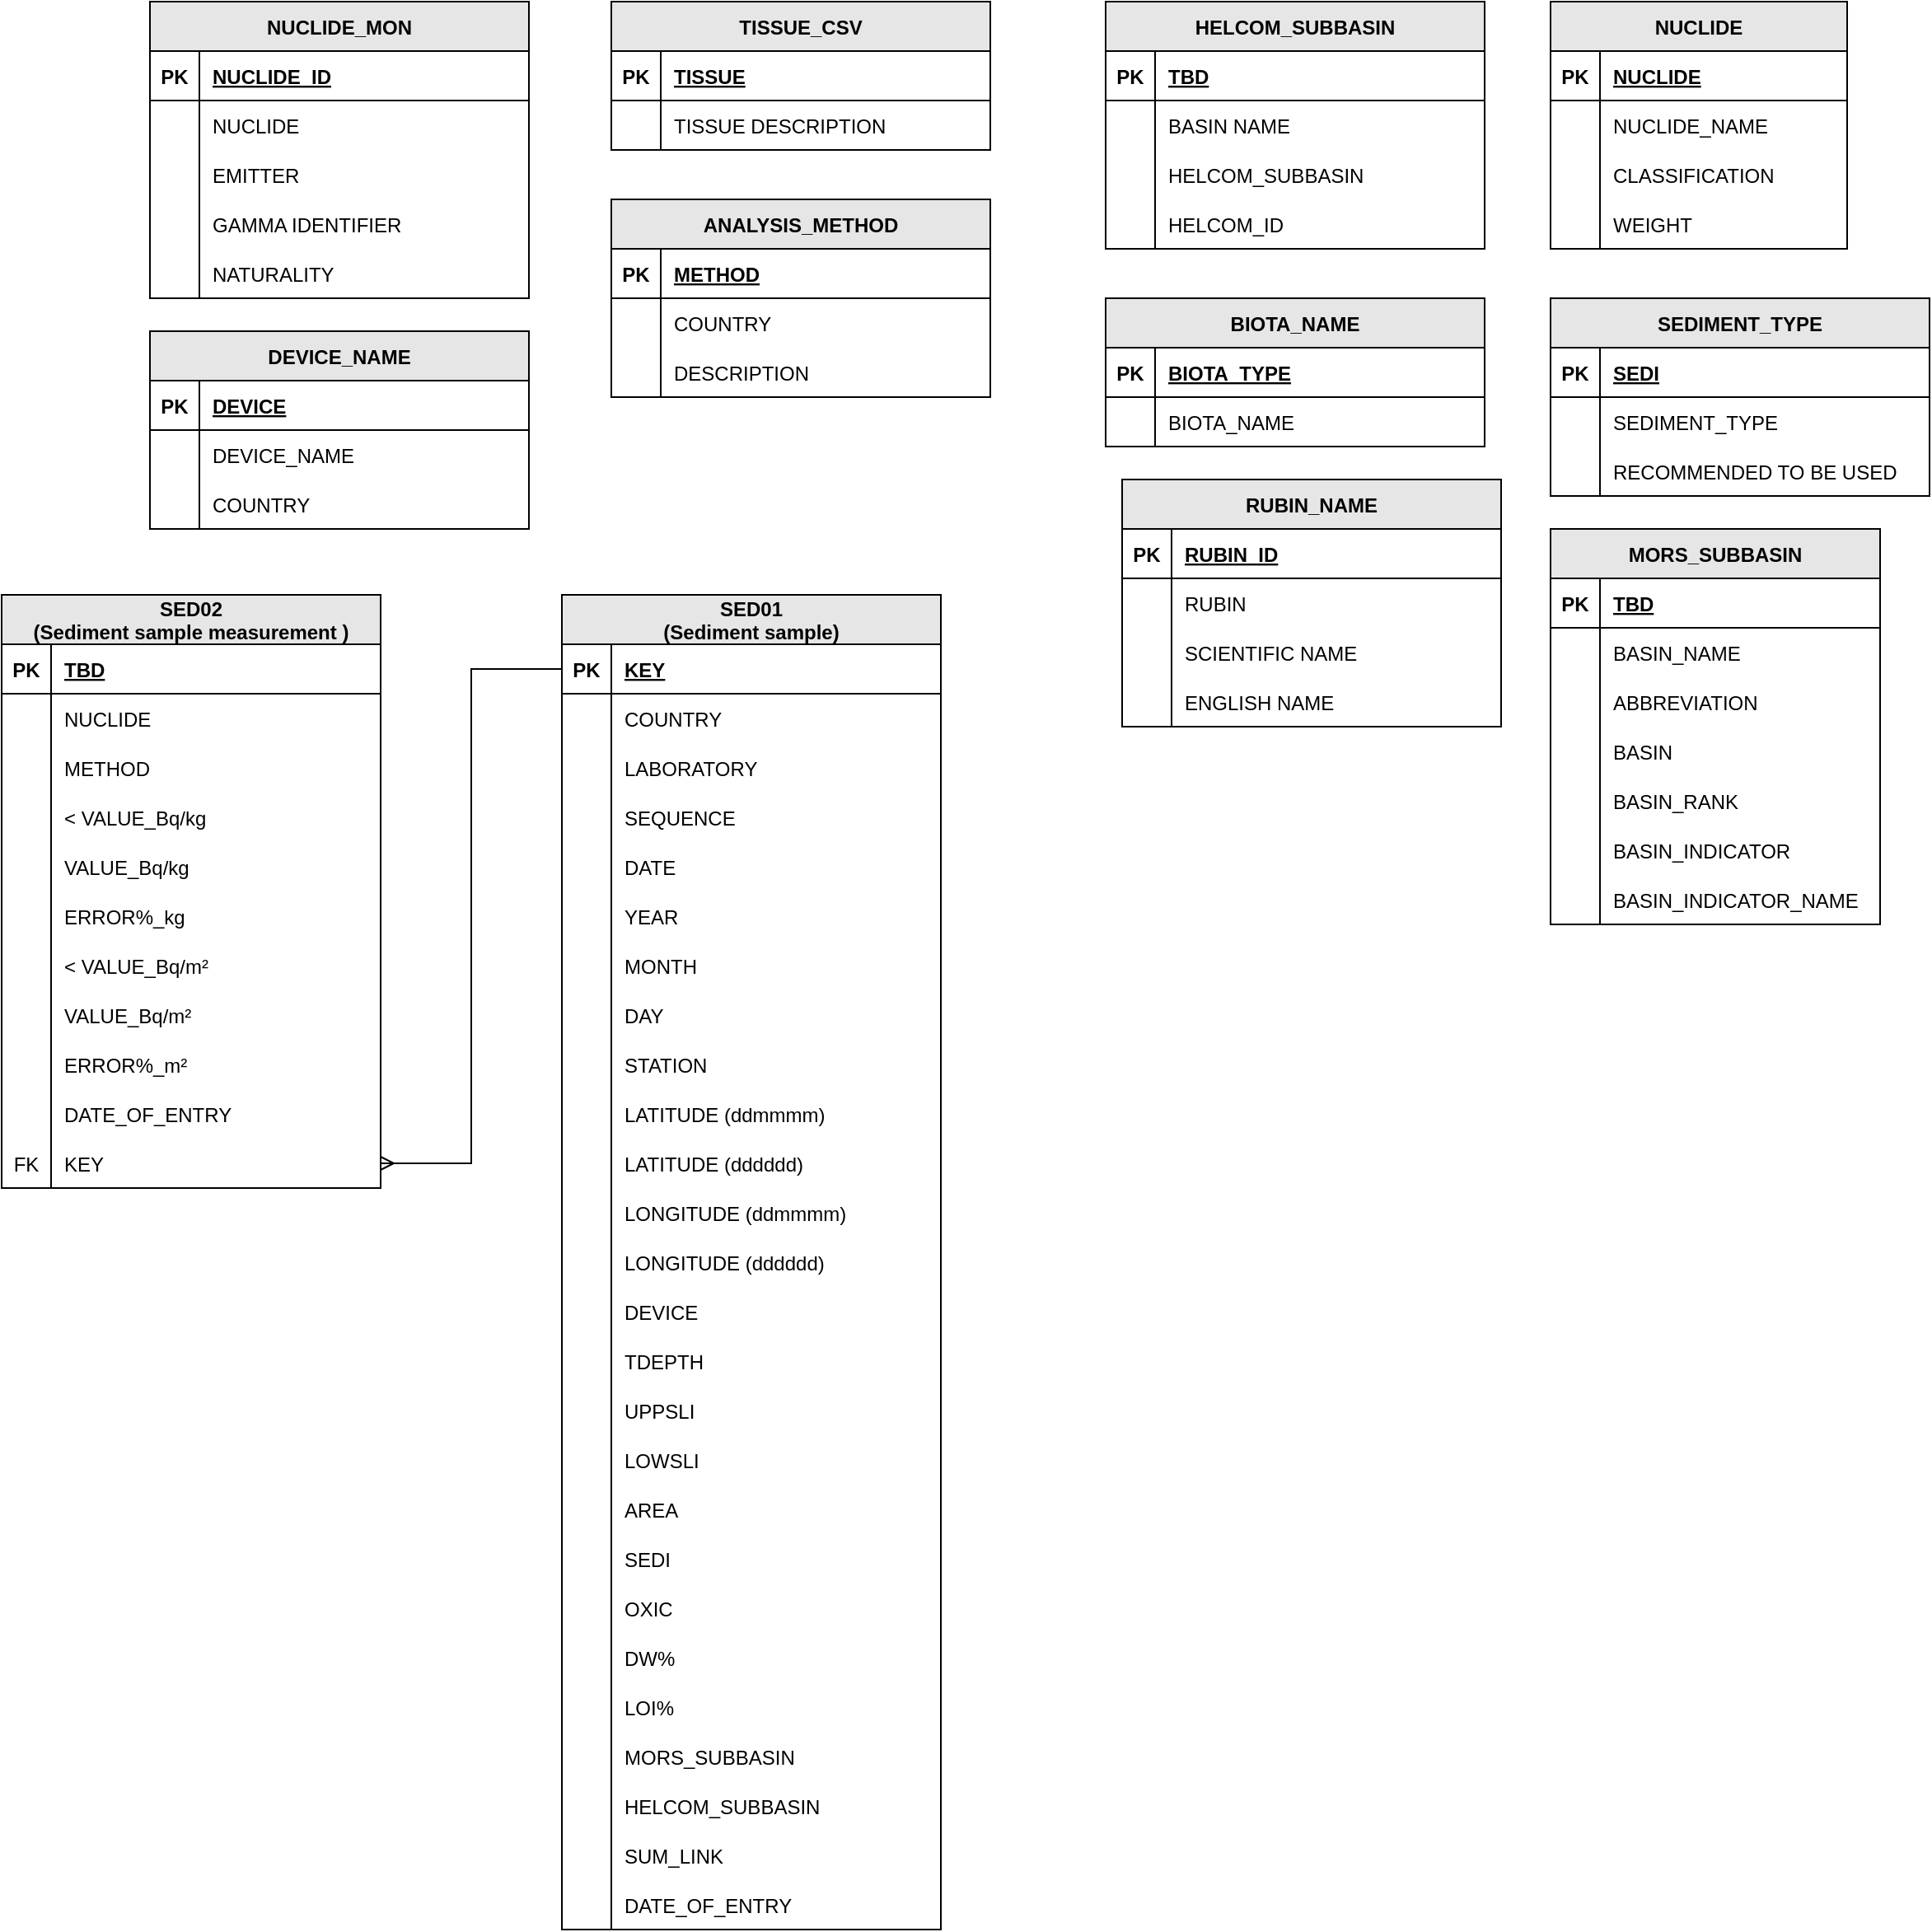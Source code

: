 <mxfile version="20.5.1" type="device"><diagram id="R2lEEEUBdFMjLlhIrx00" name="Page-1"><mxGraphModel dx="1051" dy="682" grid="1" gridSize="10" guides="1" tooltips="1" connect="1" arrows="1" fold="1" page="1" pageScale="1" pageWidth="2336" pageHeight="1654" math="0" shadow="0" extFonts="Permanent Marker^https://fonts.googleapis.com/css?family=Permanent+Marker"><root><mxCell id="0"/><mxCell id="1" parent="0"/><mxCell id="8MxU4TbHREAo7ZnJvtrs-1" value="NUCLIDE" style="shape=table;startSize=30;container=1;collapsible=1;childLayout=tableLayout;fixedRows=1;rowLines=0;fontStyle=1;align=center;resizeLast=1;fillColor=#E6E6E6;" vertex="1" parent="1"><mxGeometry x="1410" y="400" width="180" height="150" as="geometry"/></mxCell><mxCell id="8MxU4TbHREAo7ZnJvtrs-2" value="" style="shape=tableRow;horizontal=0;startSize=0;swimlaneHead=0;swimlaneBody=0;fillColor=none;collapsible=0;dropTarget=0;points=[[0,0.5],[1,0.5]];portConstraint=eastwest;top=0;left=0;right=0;bottom=1;" vertex="1" parent="8MxU4TbHREAo7ZnJvtrs-1"><mxGeometry y="30" width="180" height="30" as="geometry"/></mxCell><mxCell id="8MxU4TbHREAo7ZnJvtrs-3" value="PK" style="shape=partialRectangle;connectable=0;fillColor=none;top=0;left=0;bottom=0;right=0;fontStyle=1;overflow=hidden;" vertex="1" parent="8MxU4TbHREAo7ZnJvtrs-2"><mxGeometry width="30" height="30" as="geometry"><mxRectangle width="30" height="30" as="alternateBounds"/></mxGeometry></mxCell><mxCell id="8MxU4TbHREAo7ZnJvtrs-4" value="NUCLIDE" style="shape=partialRectangle;connectable=0;fillColor=none;top=0;left=0;bottom=0;right=0;align=left;spacingLeft=6;fontStyle=5;overflow=hidden;" vertex="1" parent="8MxU4TbHREAo7ZnJvtrs-2"><mxGeometry x="30" width="150" height="30" as="geometry"><mxRectangle width="150" height="30" as="alternateBounds"/></mxGeometry></mxCell><mxCell id="8MxU4TbHREAo7ZnJvtrs-5" value="" style="shape=tableRow;horizontal=0;startSize=0;swimlaneHead=0;swimlaneBody=0;fillColor=none;collapsible=0;dropTarget=0;points=[[0,0.5],[1,0.5]];portConstraint=eastwest;top=0;left=0;right=0;bottom=0;" vertex="1" parent="8MxU4TbHREAo7ZnJvtrs-1"><mxGeometry y="60" width="180" height="30" as="geometry"/></mxCell><mxCell id="8MxU4TbHREAo7ZnJvtrs-6" value="" style="shape=partialRectangle;connectable=0;fillColor=none;top=0;left=0;bottom=0;right=0;editable=1;overflow=hidden;" vertex="1" parent="8MxU4TbHREAo7ZnJvtrs-5"><mxGeometry width="30" height="30" as="geometry"><mxRectangle width="30" height="30" as="alternateBounds"/></mxGeometry></mxCell><mxCell id="8MxU4TbHREAo7ZnJvtrs-7" value="NUCLIDE_NAME" style="shape=partialRectangle;connectable=0;fillColor=none;top=0;left=0;bottom=0;right=0;align=left;spacingLeft=6;overflow=hidden;" vertex="1" parent="8MxU4TbHREAo7ZnJvtrs-5"><mxGeometry x="30" width="150" height="30" as="geometry"><mxRectangle width="150" height="30" as="alternateBounds"/></mxGeometry></mxCell><mxCell id="8MxU4TbHREAo7ZnJvtrs-8" value="" style="shape=tableRow;horizontal=0;startSize=0;swimlaneHead=0;swimlaneBody=0;fillColor=none;collapsible=0;dropTarget=0;points=[[0,0.5],[1,0.5]];portConstraint=eastwest;top=0;left=0;right=0;bottom=0;" vertex="1" parent="8MxU4TbHREAo7ZnJvtrs-1"><mxGeometry y="90" width="180" height="30" as="geometry"/></mxCell><mxCell id="8MxU4TbHREAo7ZnJvtrs-9" value="" style="shape=partialRectangle;connectable=0;fillColor=none;top=0;left=0;bottom=0;right=0;editable=1;overflow=hidden;" vertex="1" parent="8MxU4TbHREAo7ZnJvtrs-8"><mxGeometry width="30" height="30" as="geometry"><mxRectangle width="30" height="30" as="alternateBounds"/></mxGeometry></mxCell><mxCell id="8MxU4TbHREAo7ZnJvtrs-10" value="CLASSIFICATION" style="shape=partialRectangle;connectable=0;fillColor=none;top=0;left=0;bottom=0;right=0;align=left;spacingLeft=6;overflow=hidden;" vertex="1" parent="8MxU4TbHREAo7ZnJvtrs-8"><mxGeometry x="30" width="150" height="30" as="geometry"><mxRectangle width="150" height="30" as="alternateBounds"/></mxGeometry></mxCell><mxCell id="8MxU4TbHREAo7ZnJvtrs-11" value="" style="shape=tableRow;horizontal=0;startSize=0;swimlaneHead=0;swimlaneBody=0;fillColor=none;collapsible=0;dropTarget=0;points=[[0,0.5],[1,0.5]];portConstraint=eastwest;top=0;left=0;right=0;bottom=0;" vertex="1" parent="8MxU4TbHREAo7ZnJvtrs-1"><mxGeometry y="120" width="180" height="30" as="geometry"/></mxCell><mxCell id="8MxU4TbHREAo7ZnJvtrs-12" value="" style="shape=partialRectangle;connectable=0;fillColor=none;top=0;left=0;bottom=0;right=0;editable=1;overflow=hidden;" vertex="1" parent="8MxU4TbHREAo7ZnJvtrs-11"><mxGeometry width="30" height="30" as="geometry"><mxRectangle width="30" height="30" as="alternateBounds"/></mxGeometry></mxCell><mxCell id="8MxU4TbHREAo7ZnJvtrs-13" value="WEIGHT" style="shape=partialRectangle;connectable=0;fillColor=none;top=0;left=0;bottom=0;right=0;align=left;spacingLeft=6;overflow=hidden;" vertex="1" parent="8MxU4TbHREAo7ZnJvtrs-11"><mxGeometry x="30" width="150" height="30" as="geometry"><mxRectangle width="150" height="30" as="alternateBounds"/></mxGeometry></mxCell><mxCell id="8MxU4TbHREAo7ZnJvtrs-14" value="MORS_SUBBASIN" style="shape=table;startSize=30;container=1;collapsible=1;childLayout=tableLayout;fixedRows=1;rowLines=0;fontStyle=1;align=center;resizeLast=1;fillColor=#E6E6E6;" vertex="1" parent="1"><mxGeometry x="1410" y="720" width="200" height="240" as="geometry"/></mxCell><mxCell id="8MxU4TbHREAo7ZnJvtrs-15" value="" style="shape=tableRow;horizontal=0;startSize=0;swimlaneHead=0;swimlaneBody=0;fillColor=none;collapsible=0;dropTarget=0;points=[[0,0.5],[1,0.5]];portConstraint=eastwest;top=0;left=0;right=0;bottom=1;" vertex="1" parent="8MxU4TbHREAo7ZnJvtrs-14"><mxGeometry y="30" width="200" height="30" as="geometry"/></mxCell><mxCell id="8MxU4TbHREAo7ZnJvtrs-16" value="PK" style="shape=partialRectangle;connectable=0;fillColor=none;top=0;left=0;bottom=0;right=0;fontStyle=1;overflow=hidden;" vertex="1" parent="8MxU4TbHREAo7ZnJvtrs-15"><mxGeometry width="30" height="30" as="geometry"><mxRectangle width="30" height="30" as="alternateBounds"/></mxGeometry></mxCell><mxCell id="8MxU4TbHREAo7ZnJvtrs-17" value="TBD" style="shape=partialRectangle;connectable=0;fillColor=none;top=0;left=0;bottom=0;right=0;align=left;spacingLeft=6;fontStyle=5;overflow=hidden;" vertex="1" parent="8MxU4TbHREAo7ZnJvtrs-15"><mxGeometry x="30" width="170" height="30" as="geometry"><mxRectangle width="170" height="30" as="alternateBounds"/></mxGeometry></mxCell><mxCell id="8MxU4TbHREAo7ZnJvtrs-18" value="" style="shape=tableRow;horizontal=0;startSize=0;swimlaneHead=0;swimlaneBody=0;fillColor=none;collapsible=0;dropTarget=0;points=[[0,0.5],[1,0.5]];portConstraint=eastwest;top=0;left=0;right=0;bottom=0;" vertex="1" parent="8MxU4TbHREAo7ZnJvtrs-14"><mxGeometry y="60" width="200" height="30" as="geometry"/></mxCell><mxCell id="8MxU4TbHREAo7ZnJvtrs-19" value="" style="shape=partialRectangle;connectable=0;fillColor=none;top=0;left=0;bottom=0;right=0;editable=1;overflow=hidden;" vertex="1" parent="8MxU4TbHREAo7ZnJvtrs-18"><mxGeometry width="30" height="30" as="geometry"><mxRectangle width="30" height="30" as="alternateBounds"/></mxGeometry></mxCell><mxCell id="8MxU4TbHREAo7ZnJvtrs-20" value="BASIN_NAME" style="shape=partialRectangle;connectable=0;fillColor=none;top=0;left=0;bottom=0;right=0;align=left;spacingLeft=6;overflow=hidden;" vertex="1" parent="8MxU4TbHREAo7ZnJvtrs-18"><mxGeometry x="30" width="170" height="30" as="geometry"><mxRectangle width="170" height="30" as="alternateBounds"/></mxGeometry></mxCell><mxCell id="8MxU4TbHREAo7ZnJvtrs-21" value="" style="shape=tableRow;horizontal=0;startSize=0;swimlaneHead=0;swimlaneBody=0;fillColor=none;collapsible=0;dropTarget=0;points=[[0,0.5],[1,0.5]];portConstraint=eastwest;top=0;left=0;right=0;bottom=0;" vertex="1" parent="8MxU4TbHREAo7ZnJvtrs-14"><mxGeometry y="90" width="200" height="30" as="geometry"/></mxCell><mxCell id="8MxU4TbHREAo7ZnJvtrs-22" value="" style="shape=partialRectangle;connectable=0;fillColor=none;top=0;left=0;bottom=0;right=0;editable=1;overflow=hidden;" vertex="1" parent="8MxU4TbHREAo7ZnJvtrs-21"><mxGeometry width="30" height="30" as="geometry"><mxRectangle width="30" height="30" as="alternateBounds"/></mxGeometry></mxCell><mxCell id="8MxU4TbHREAo7ZnJvtrs-23" value="ABBREVIATION" style="shape=partialRectangle;connectable=0;fillColor=none;top=0;left=0;bottom=0;right=0;align=left;spacingLeft=6;overflow=hidden;" vertex="1" parent="8MxU4TbHREAo7ZnJvtrs-21"><mxGeometry x="30" width="170" height="30" as="geometry"><mxRectangle width="170" height="30" as="alternateBounds"/></mxGeometry></mxCell><mxCell id="8MxU4TbHREAo7ZnJvtrs-24" value="" style="shape=tableRow;horizontal=0;startSize=0;swimlaneHead=0;swimlaneBody=0;fillColor=none;collapsible=0;dropTarget=0;points=[[0,0.5],[1,0.5]];portConstraint=eastwest;top=0;left=0;right=0;bottom=0;" vertex="1" parent="8MxU4TbHREAo7ZnJvtrs-14"><mxGeometry y="120" width="200" height="30" as="geometry"/></mxCell><mxCell id="8MxU4TbHREAo7ZnJvtrs-25" value="" style="shape=partialRectangle;connectable=0;fillColor=none;top=0;left=0;bottom=0;right=0;editable=1;overflow=hidden;" vertex="1" parent="8MxU4TbHREAo7ZnJvtrs-24"><mxGeometry width="30" height="30" as="geometry"><mxRectangle width="30" height="30" as="alternateBounds"/></mxGeometry></mxCell><mxCell id="8MxU4TbHREAo7ZnJvtrs-26" value="BASIN" style="shape=partialRectangle;connectable=0;fillColor=none;top=0;left=0;bottom=0;right=0;align=left;spacingLeft=6;overflow=hidden;" vertex="1" parent="8MxU4TbHREAo7ZnJvtrs-24"><mxGeometry x="30" width="170" height="30" as="geometry"><mxRectangle width="170" height="30" as="alternateBounds"/></mxGeometry></mxCell><mxCell id="8MxU4TbHREAo7ZnJvtrs-27" value="" style="shape=tableRow;horizontal=0;startSize=0;swimlaneHead=0;swimlaneBody=0;fillColor=none;collapsible=0;dropTarget=0;points=[[0,0.5],[1,0.5]];portConstraint=eastwest;top=0;left=0;right=0;bottom=0;" vertex="1" parent="8MxU4TbHREAo7ZnJvtrs-14"><mxGeometry y="150" width="200" height="30" as="geometry"/></mxCell><mxCell id="8MxU4TbHREAo7ZnJvtrs-28" value="" style="shape=partialRectangle;connectable=0;fillColor=none;top=0;left=0;bottom=0;right=0;editable=1;overflow=hidden;" vertex="1" parent="8MxU4TbHREAo7ZnJvtrs-27"><mxGeometry width="30" height="30" as="geometry"><mxRectangle width="30" height="30" as="alternateBounds"/></mxGeometry></mxCell><mxCell id="8MxU4TbHREAo7ZnJvtrs-29" value="BASIN_RANK" style="shape=partialRectangle;connectable=0;fillColor=none;top=0;left=0;bottom=0;right=0;align=left;spacingLeft=6;overflow=hidden;" vertex="1" parent="8MxU4TbHREAo7ZnJvtrs-27"><mxGeometry x="30" width="170" height="30" as="geometry"><mxRectangle width="170" height="30" as="alternateBounds"/></mxGeometry></mxCell><mxCell id="8MxU4TbHREAo7ZnJvtrs-30" value="" style="shape=tableRow;horizontal=0;startSize=0;swimlaneHead=0;swimlaneBody=0;fillColor=none;collapsible=0;dropTarget=0;points=[[0,0.5],[1,0.5]];portConstraint=eastwest;top=0;left=0;right=0;bottom=0;" vertex="1" parent="8MxU4TbHREAo7ZnJvtrs-14"><mxGeometry y="180" width="200" height="30" as="geometry"/></mxCell><mxCell id="8MxU4TbHREAo7ZnJvtrs-31" value="" style="shape=partialRectangle;connectable=0;fillColor=none;top=0;left=0;bottom=0;right=0;editable=1;overflow=hidden;" vertex="1" parent="8MxU4TbHREAo7ZnJvtrs-30"><mxGeometry width="30" height="30" as="geometry"><mxRectangle width="30" height="30" as="alternateBounds"/></mxGeometry></mxCell><mxCell id="8MxU4TbHREAo7ZnJvtrs-32" value="BASIN_INDICATOR" style="shape=partialRectangle;connectable=0;fillColor=none;top=0;left=0;bottom=0;right=0;align=left;spacingLeft=6;overflow=hidden;" vertex="1" parent="8MxU4TbHREAo7ZnJvtrs-30"><mxGeometry x="30" width="170" height="30" as="geometry"><mxRectangle width="170" height="30" as="alternateBounds"/></mxGeometry></mxCell><mxCell id="8MxU4TbHREAo7ZnJvtrs-33" value="" style="shape=tableRow;horizontal=0;startSize=0;swimlaneHead=0;swimlaneBody=0;fillColor=none;collapsible=0;dropTarget=0;points=[[0,0.5],[1,0.5]];portConstraint=eastwest;top=0;left=0;right=0;bottom=0;" vertex="1" parent="8MxU4TbHREAo7ZnJvtrs-14"><mxGeometry y="210" width="200" height="30" as="geometry"/></mxCell><mxCell id="8MxU4TbHREAo7ZnJvtrs-34" value="" style="shape=partialRectangle;connectable=0;fillColor=none;top=0;left=0;bottom=0;right=0;editable=1;overflow=hidden;" vertex="1" parent="8MxU4TbHREAo7ZnJvtrs-33"><mxGeometry width="30" height="30" as="geometry"><mxRectangle width="30" height="30" as="alternateBounds"/></mxGeometry></mxCell><mxCell id="8MxU4TbHREAo7ZnJvtrs-35" value="BASIN_INDICATOR_NAME" style="shape=partialRectangle;connectable=0;fillColor=none;top=0;left=0;bottom=0;right=0;align=left;spacingLeft=6;overflow=hidden;" vertex="1" parent="8MxU4TbHREAo7ZnJvtrs-33"><mxGeometry x="30" width="170" height="30" as="geometry"><mxRectangle width="170" height="30" as="alternateBounds"/></mxGeometry></mxCell><mxCell id="8MxU4TbHREAo7ZnJvtrs-58" value="SEDIMENT_TYPE" style="shape=table;startSize=30;container=1;collapsible=1;childLayout=tableLayout;fixedRows=1;rowLines=0;fontStyle=1;align=center;resizeLast=1;fillColor=#E6E6E6;" vertex="1" parent="1"><mxGeometry x="1410" y="580" width="230" height="120" as="geometry"/></mxCell><mxCell id="8MxU4TbHREAo7ZnJvtrs-59" value="" style="shape=tableRow;horizontal=0;startSize=0;swimlaneHead=0;swimlaneBody=0;fillColor=none;collapsible=0;dropTarget=0;points=[[0,0.5],[1,0.5]];portConstraint=eastwest;top=0;left=0;right=0;bottom=1;" vertex="1" parent="8MxU4TbHREAo7ZnJvtrs-58"><mxGeometry y="30" width="230" height="30" as="geometry"/></mxCell><mxCell id="8MxU4TbHREAo7ZnJvtrs-60" value="PK" style="shape=partialRectangle;connectable=0;fillColor=none;top=0;left=0;bottom=0;right=0;fontStyle=1;overflow=hidden;" vertex="1" parent="8MxU4TbHREAo7ZnJvtrs-59"><mxGeometry width="30" height="30" as="geometry"><mxRectangle width="30" height="30" as="alternateBounds"/></mxGeometry></mxCell><mxCell id="8MxU4TbHREAo7ZnJvtrs-61" value="SEDI" style="shape=partialRectangle;connectable=0;fillColor=none;top=0;left=0;bottom=0;right=0;align=left;spacingLeft=6;fontStyle=5;overflow=hidden;" vertex="1" parent="8MxU4TbHREAo7ZnJvtrs-59"><mxGeometry x="30" width="200" height="30" as="geometry"><mxRectangle width="200" height="30" as="alternateBounds"/></mxGeometry></mxCell><mxCell id="8MxU4TbHREAo7ZnJvtrs-62" value="" style="shape=tableRow;horizontal=0;startSize=0;swimlaneHead=0;swimlaneBody=0;fillColor=none;collapsible=0;dropTarget=0;points=[[0,0.5],[1,0.5]];portConstraint=eastwest;top=0;left=0;right=0;bottom=0;" vertex="1" parent="8MxU4TbHREAo7ZnJvtrs-58"><mxGeometry y="60" width="230" height="30" as="geometry"/></mxCell><mxCell id="8MxU4TbHREAo7ZnJvtrs-63" value="" style="shape=partialRectangle;connectable=0;fillColor=none;top=0;left=0;bottom=0;right=0;editable=1;overflow=hidden;" vertex="1" parent="8MxU4TbHREAo7ZnJvtrs-62"><mxGeometry width="30" height="30" as="geometry"><mxRectangle width="30" height="30" as="alternateBounds"/></mxGeometry></mxCell><mxCell id="8MxU4TbHREAo7ZnJvtrs-64" value="SEDIMENT_TYPE" style="shape=partialRectangle;connectable=0;fillColor=none;top=0;left=0;bottom=0;right=0;align=left;spacingLeft=6;overflow=hidden;" vertex="1" parent="8MxU4TbHREAo7ZnJvtrs-62"><mxGeometry x="30" width="200" height="30" as="geometry"><mxRectangle width="200" height="30" as="alternateBounds"/></mxGeometry></mxCell><mxCell id="8MxU4TbHREAo7ZnJvtrs-65" value="" style="shape=tableRow;horizontal=0;startSize=0;swimlaneHead=0;swimlaneBody=0;fillColor=none;collapsible=0;dropTarget=0;points=[[0,0.5],[1,0.5]];portConstraint=eastwest;top=0;left=0;right=0;bottom=0;" vertex="1" parent="8MxU4TbHREAo7ZnJvtrs-58"><mxGeometry y="90" width="230" height="30" as="geometry"/></mxCell><mxCell id="8MxU4TbHREAo7ZnJvtrs-66" value="" style="shape=partialRectangle;connectable=0;fillColor=none;top=0;left=0;bottom=0;right=0;editable=1;overflow=hidden;" vertex="1" parent="8MxU4TbHREAo7ZnJvtrs-65"><mxGeometry width="30" height="30" as="geometry"><mxRectangle width="30" height="30" as="alternateBounds"/></mxGeometry></mxCell><mxCell id="8MxU4TbHREAo7ZnJvtrs-67" value="RECOMMENDED TO BE USED" style="shape=partialRectangle;connectable=0;fillColor=none;top=0;left=0;bottom=0;right=0;align=left;spacingLeft=6;overflow=hidden;" vertex="1" parent="8MxU4TbHREAo7ZnJvtrs-65"><mxGeometry x="30" width="200" height="30" as="geometry"><mxRectangle width="200" height="30" as="alternateBounds"/></mxGeometry></mxCell><mxCell id="8MxU4TbHREAo7ZnJvtrs-71" value="NUCLIDE_MON" style="shape=table;startSize=30;container=1;collapsible=1;childLayout=tableLayout;fixedRows=1;rowLines=0;fontStyle=1;align=center;resizeLast=1;fillColor=#E6E6E6;" vertex="1" parent="1"><mxGeometry x="560" y="400" width="230" height="180" as="geometry"/></mxCell><mxCell id="8MxU4TbHREAo7ZnJvtrs-72" value="" style="shape=tableRow;horizontal=0;startSize=0;swimlaneHead=0;swimlaneBody=0;fillColor=none;collapsible=0;dropTarget=0;points=[[0,0.5],[1,0.5]];portConstraint=eastwest;top=0;left=0;right=0;bottom=1;" vertex="1" parent="8MxU4TbHREAo7ZnJvtrs-71"><mxGeometry y="30" width="230" height="30" as="geometry"/></mxCell><mxCell id="8MxU4TbHREAo7ZnJvtrs-73" value="PK" style="shape=partialRectangle;connectable=0;fillColor=none;top=0;left=0;bottom=0;right=0;fontStyle=1;overflow=hidden;" vertex="1" parent="8MxU4TbHREAo7ZnJvtrs-72"><mxGeometry width="30" height="30" as="geometry"><mxRectangle width="30" height="30" as="alternateBounds"/></mxGeometry></mxCell><mxCell id="8MxU4TbHREAo7ZnJvtrs-74" value="NUCLIDE_ID" style="shape=partialRectangle;connectable=0;fillColor=none;top=0;left=0;bottom=0;right=0;align=left;spacingLeft=6;fontStyle=5;overflow=hidden;" vertex="1" parent="8MxU4TbHREAo7ZnJvtrs-72"><mxGeometry x="30" width="200" height="30" as="geometry"><mxRectangle width="200" height="30" as="alternateBounds"/></mxGeometry></mxCell><mxCell id="8MxU4TbHREAo7ZnJvtrs-75" value="" style="shape=tableRow;horizontal=0;startSize=0;swimlaneHead=0;swimlaneBody=0;fillColor=none;collapsible=0;dropTarget=0;points=[[0,0.5],[1,0.5]];portConstraint=eastwest;top=0;left=0;right=0;bottom=0;" vertex="1" parent="8MxU4TbHREAo7ZnJvtrs-71"><mxGeometry y="60" width="230" height="30" as="geometry"/></mxCell><mxCell id="8MxU4TbHREAo7ZnJvtrs-76" value="" style="shape=partialRectangle;connectable=0;fillColor=none;top=0;left=0;bottom=0;right=0;editable=1;overflow=hidden;" vertex="1" parent="8MxU4TbHREAo7ZnJvtrs-75"><mxGeometry width="30" height="30" as="geometry"><mxRectangle width="30" height="30" as="alternateBounds"/></mxGeometry></mxCell><mxCell id="8MxU4TbHREAo7ZnJvtrs-77" value="NUCLIDE" style="shape=partialRectangle;connectable=0;fillColor=none;top=0;left=0;bottom=0;right=0;align=left;spacingLeft=6;overflow=hidden;" vertex="1" parent="8MxU4TbHREAo7ZnJvtrs-75"><mxGeometry x="30" width="200" height="30" as="geometry"><mxRectangle width="200" height="30" as="alternateBounds"/></mxGeometry></mxCell><mxCell id="8MxU4TbHREAo7ZnJvtrs-78" value="" style="shape=tableRow;horizontal=0;startSize=0;swimlaneHead=0;swimlaneBody=0;fillColor=none;collapsible=0;dropTarget=0;points=[[0,0.5],[1,0.5]];portConstraint=eastwest;top=0;left=0;right=0;bottom=0;" vertex="1" parent="8MxU4TbHREAo7ZnJvtrs-71"><mxGeometry y="90" width="230" height="30" as="geometry"/></mxCell><mxCell id="8MxU4TbHREAo7ZnJvtrs-79" value="" style="shape=partialRectangle;connectable=0;fillColor=none;top=0;left=0;bottom=0;right=0;editable=1;overflow=hidden;" vertex="1" parent="8MxU4TbHREAo7ZnJvtrs-78"><mxGeometry width="30" height="30" as="geometry"><mxRectangle width="30" height="30" as="alternateBounds"/></mxGeometry></mxCell><mxCell id="8MxU4TbHREAo7ZnJvtrs-80" value="EMITTER" style="shape=partialRectangle;connectable=0;fillColor=none;top=0;left=0;bottom=0;right=0;align=left;spacingLeft=6;overflow=hidden;" vertex="1" parent="8MxU4TbHREAo7ZnJvtrs-78"><mxGeometry x="30" width="200" height="30" as="geometry"><mxRectangle width="200" height="30" as="alternateBounds"/></mxGeometry></mxCell><mxCell id="8MxU4TbHREAo7ZnJvtrs-81" value="" style="shape=tableRow;horizontal=0;startSize=0;swimlaneHead=0;swimlaneBody=0;fillColor=none;collapsible=0;dropTarget=0;points=[[0,0.5],[1,0.5]];portConstraint=eastwest;top=0;left=0;right=0;bottom=0;" vertex="1" parent="8MxU4TbHREAo7ZnJvtrs-71"><mxGeometry y="120" width="230" height="30" as="geometry"/></mxCell><mxCell id="8MxU4TbHREAo7ZnJvtrs-82" value="" style="shape=partialRectangle;connectable=0;fillColor=none;top=0;left=0;bottom=0;right=0;editable=1;overflow=hidden;" vertex="1" parent="8MxU4TbHREAo7ZnJvtrs-81"><mxGeometry width="30" height="30" as="geometry"><mxRectangle width="30" height="30" as="alternateBounds"/></mxGeometry></mxCell><mxCell id="8MxU4TbHREAo7ZnJvtrs-83" value="GAMMA IDENTIFIER" style="shape=partialRectangle;connectable=0;fillColor=none;top=0;left=0;bottom=0;right=0;align=left;spacingLeft=6;overflow=hidden;" vertex="1" parent="8MxU4TbHREAo7ZnJvtrs-81"><mxGeometry x="30" width="200" height="30" as="geometry"><mxRectangle width="200" height="30" as="alternateBounds"/></mxGeometry></mxCell><mxCell id="8MxU4TbHREAo7ZnJvtrs-84" value="" style="shape=tableRow;horizontal=0;startSize=0;swimlaneHead=0;swimlaneBody=0;fillColor=none;collapsible=0;dropTarget=0;points=[[0,0.5],[1,0.5]];portConstraint=eastwest;top=0;left=0;right=0;bottom=0;" vertex="1" parent="8MxU4TbHREAo7ZnJvtrs-71"><mxGeometry y="150" width="230" height="30" as="geometry"/></mxCell><mxCell id="8MxU4TbHREAo7ZnJvtrs-85" value="" style="shape=partialRectangle;connectable=0;fillColor=none;top=0;left=0;bottom=0;right=0;editable=1;overflow=hidden;" vertex="1" parent="8MxU4TbHREAo7ZnJvtrs-84"><mxGeometry width="30" height="30" as="geometry"><mxRectangle width="30" height="30" as="alternateBounds"/></mxGeometry></mxCell><mxCell id="8MxU4TbHREAo7ZnJvtrs-86" value="NATURALITY" style="shape=partialRectangle;connectable=0;fillColor=none;top=0;left=0;bottom=0;right=0;align=left;spacingLeft=6;overflow=hidden;" vertex="1" parent="8MxU4TbHREAo7ZnJvtrs-84"><mxGeometry x="30" width="200" height="30" as="geometry"><mxRectangle width="200" height="30" as="alternateBounds"/></mxGeometry></mxCell><mxCell id="8MxU4TbHREAo7ZnJvtrs-87" value="TISSUE_CSV" style="shape=table;startSize=30;container=1;collapsible=1;childLayout=tableLayout;fixedRows=1;rowLines=0;fontStyle=1;align=center;resizeLast=1;fillColor=#E6E6E6;" vertex="1" parent="1"><mxGeometry x="840" y="400" width="230" height="90" as="geometry"/></mxCell><mxCell id="8MxU4TbHREAo7ZnJvtrs-88" value="" style="shape=tableRow;horizontal=0;startSize=0;swimlaneHead=0;swimlaneBody=0;fillColor=none;collapsible=0;dropTarget=0;points=[[0,0.5],[1,0.5]];portConstraint=eastwest;top=0;left=0;right=0;bottom=1;" vertex="1" parent="8MxU4TbHREAo7ZnJvtrs-87"><mxGeometry y="30" width="230" height="30" as="geometry"/></mxCell><mxCell id="8MxU4TbHREAo7ZnJvtrs-89" value="PK" style="shape=partialRectangle;connectable=0;fillColor=none;top=0;left=0;bottom=0;right=0;fontStyle=1;overflow=hidden;" vertex="1" parent="8MxU4TbHREAo7ZnJvtrs-88"><mxGeometry width="30" height="30" as="geometry"><mxRectangle width="30" height="30" as="alternateBounds"/></mxGeometry></mxCell><mxCell id="8MxU4TbHREAo7ZnJvtrs-90" value="TISSUE" style="shape=partialRectangle;connectable=0;fillColor=none;top=0;left=0;bottom=0;right=0;align=left;spacingLeft=6;fontStyle=5;overflow=hidden;" vertex="1" parent="8MxU4TbHREAo7ZnJvtrs-88"><mxGeometry x="30" width="200" height="30" as="geometry"><mxRectangle width="200" height="30" as="alternateBounds"/></mxGeometry></mxCell><mxCell id="8MxU4TbHREAo7ZnJvtrs-91" value="" style="shape=tableRow;horizontal=0;startSize=0;swimlaneHead=0;swimlaneBody=0;fillColor=none;collapsible=0;dropTarget=0;points=[[0,0.5],[1,0.5]];portConstraint=eastwest;top=0;left=0;right=0;bottom=0;" vertex="1" parent="8MxU4TbHREAo7ZnJvtrs-87"><mxGeometry y="60" width="230" height="30" as="geometry"/></mxCell><mxCell id="8MxU4TbHREAo7ZnJvtrs-92" value="" style="shape=partialRectangle;connectable=0;fillColor=none;top=0;left=0;bottom=0;right=0;editable=1;overflow=hidden;" vertex="1" parent="8MxU4TbHREAo7ZnJvtrs-91"><mxGeometry width="30" height="30" as="geometry"><mxRectangle width="30" height="30" as="alternateBounds"/></mxGeometry></mxCell><mxCell id="8MxU4TbHREAo7ZnJvtrs-93" value="TISSUE DESCRIPTION" style="shape=partialRectangle;connectable=0;fillColor=none;top=0;left=0;bottom=0;right=0;align=left;spacingLeft=6;overflow=hidden;" vertex="1" parent="8MxU4TbHREAo7ZnJvtrs-91"><mxGeometry x="30" width="200" height="30" as="geometry"><mxRectangle width="200" height="30" as="alternateBounds"/></mxGeometry></mxCell><mxCell id="8MxU4TbHREAo7ZnJvtrs-103" value="HELCOM_SUBBASIN" style="shape=table;startSize=30;container=1;collapsible=1;childLayout=tableLayout;fixedRows=1;rowLines=0;fontStyle=1;align=center;resizeLast=1;fillColor=#E6E6E6;" vertex="1" parent="1"><mxGeometry x="1140" y="400" width="230" height="150" as="geometry"/></mxCell><mxCell id="8MxU4TbHREAo7ZnJvtrs-104" value="" style="shape=tableRow;horizontal=0;startSize=0;swimlaneHead=0;swimlaneBody=0;fillColor=none;collapsible=0;dropTarget=0;points=[[0,0.5],[1,0.5]];portConstraint=eastwest;top=0;left=0;right=0;bottom=1;" vertex="1" parent="8MxU4TbHREAo7ZnJvtrs-103"><mxGeometry y="30" width="230" height="30" as="geometry"/></mxCell><mxCell id="8MxU4TbHREAo7ZnJvtrs-105" value="PK" style="shape=partialRectangle;connectable=0;fillColor=none;top=0;left=0;bottom=0;right=0;fontStyle=1;overflow=hidden;" vertex="1" parent="8MxU4TbHREAo7ZnJvtrs-104"><mxGeometry width="30" height="30" as="geometry"><mxRectangle width="30" height="30" as="alternateBounds"/></mxGeometry></mxCell><mxCell id="8MxU4TbHREAo7ZnJvtrs-106" value="TBD" style="shape=partialRectangle;connectable=0;fillColor=none;top=0;left=0;bottom=0;right=0;align=left;spacingLeft=6;fontStyle=5;overflow=hidden;" vertex="1" parent="8MxU4TbHREAo7ZnJvtrs-104"><mxGeometry x="30" width="200" height="30" as="geometry"><mxRectangle width="200" height="30" as="alternateBounds"/></mxGeometry></mxCell><mxCell id="8MxU4TbHREAo7ZnJvtrs-107" value="" style="shape=tableRow;horizontal=0;startSize=0;swimlaneHead=0;swimlaneBody=0;fillColor=none;collapsible=0;dropTarget=0;points=[[0,0.5],[1,0.5]];portConstraint=eastwest;top=0;left=0;right=0;bottom=0;" vertex="1" parent="8MxU4TbHREAo7ZnJvtrs-103"><mxGeometry y="60" width="230" height="30" as="geometry"/></mxCell><mxCell id="8MxU4TbHREAo7ZnJvtrs-108" value="" style="shape=partialRectangle;connectable=0;fillColor=none;top=0;left=0;bottom=0;right=0;editable=1;overflow=hidden;" vertex="1" parent="8MxU4TbHREAo7ZnJvtrs-107"><mxGeometry width="30" height="30" as="geometry"><mxRectangle width="30" height="30" as="alternateBounds"/></mxGeometry></mxCell><mxCell id="8MxU4TbHREAo7ZnJvtrs-109" value="BASIN NAME" style="shape=partialRectangle;connectable=0;fillColor=none;top=0;left=0;bottom=0;right=0;align=left;spacingLeft=6;overflow=hidden;" vertex="1" parent="8MxU4TbHREAo7ZnJvtrs-107"><mxGeometry x="30" width="200" height="30" as="geometry"><mxRectangle width="200" height="30" as="alternateBounds"/></mxGeometry></mxCell><mxCell id="8MxU4TbHREAo7ZnJvtrs-110" value="" style="shape=tableRow;horizontal=0;startSize=0;swimlaneHead=0;swimlaneBody=0;fillColor=none;collapsible=0;dropTarget=0;points=[[0,0.5],[1,0.5]];portConstraint=eastwest;top=0;left=0;right=0;bottom=0;" vertex="1" parent="8MxU4TbHREAo7ZnJvtrs-103"><mxGeometry y="90" width="230" height="30" as="geometry"/></mxCell><mxCell id="8MxU4TbHREAo7ZnJvtrs-111" value="" style="shape=partialRectangle;connectable=0;fillColor=none;top=0;left=0;bottom=0;right=0;editable=1;overflow=hidden;" vertex="1" parent="8MxU4TbHREAo7ZnJvtrs-110"><mxGeometry width="30" height="30" as="geometry"><mxRectangle width="30" height="30" as="alternateBounds"/></mxGeometry></mxCell><mxCell id="8MxU4TbHREAo7ZnJvtrs-112" value="HELCOM_SUBBASIN" style="shape=partialRectangle;connectable=0;fillColor=none;top=0;left=0;bottom=0;right=0;align=left;spacingLeft=6;overflow=hidden;" vertex="1" parent="8MxU4TbHREAo7ZnJvtrs-110"><mxGeometry x="30" width="200" height="30" as="geometry"><mxRectangle width="200" height="30" as="alternateBounds"/></mxGeometry></mxCell><mxCell id="8MxU4TbHREAo7ZnJvtrs-113" value="" style="shape=tableRow;horizontal=0;startSize=0;swimlaneHead=0;swimlaneBody=0;fillColor=none;collapsible=0;dropTarget=0;points=[[0,0.5],[1,0.5]];portConstraint=eastwest;top=0;left=0;right=0;bottom=0;" vertex="1" parent="8MxU4TbHREAo7ZnJvtrs-103"><mxGeometry y="120" width="230" height="30" as="geometry"/></mxCell><mxCell id="8MxU4TbHREAo7ZnJvtrs-114" value="" style="shape=partialRectangle;connectable=0;fillColor=none;top=0;left=0;bottom=0;right=0;editable=1;overflow=hidden;" vertex="1" parent="8MxU4TbHREAo7ZnJvtrs-113"><mxGeometry width="30" height="30" as="geometry"><mxRectangle width="30" height="30" as="alternateBounds"/></mxGeometry></mxCell><mxCell id="8MxU4TbHREAo7ZnJvtrs-115" value="HELCOM_ID" style="shape=partialRectangle;connectable=0;fillColor=none;top=0;left=0;bottom=0;right=0;align=left;spacingLeft=6;overflow=hidden;" vertex="1" parent="8MxU4TbHREAo7ZnJvtrs-113"><mxGeometry x="30" width="200" height="30" as="geometry"><mxRectangle width="200" height="30" as="alternateBounds"/></mxGeometry></mxCell><mxCell id="8MxU4TbHREAo7ZnJvtrs-116" value="ANALYSIS_METHOD" style="shape=table;startSize=30;container=1;collapsible=1;childLayout=tableLayout;fixedRows=1;rowLines=0;fontStyle=1;align=center;resizeLast=1;fillColor=#E6E6E6;" vertex="1" parent="1"><mxGeometry x="840" y="520" width="230" height="120" as="geometry"/></mxCell><mxCell id="8MxU4TbHREAo7ZnJvtrs-117" value="" style="shape=tableRow;horizontal=0;startSize=0;swimlaneHead=0;swimlaneBody=0;fillColor=none;collapsible=0;dropTarget=0;points=[[0,0.5],[1,0.5]];portConstraint=eastwest;top=0;left=0;right=0;bottom=1;" vertex="1" parent="8MxU4TbHREAo7ZnJvtrs-116"><mxGeometry y="30" width="230" height="30" as="geometry"/></mxCell><mxCell id="8MxU4TbHREAo7ZnJvtrs-118" value="PK" style="shape=partialRectangle;connectable=0;fillColor=none;top=0;left=0;bottom=0;right=0;fontStyle=1;overflow=hidden;" vertex="1" parent="8MxU4TbHREAo7ZnJvtrs-117"><mxGeometry width="30" height="30" as="geometry"><mxRectangle width="30" height="30" as="alternateBounds"/></mxGeometry></mxCell><mxCell id="8MxU4TbHREAo7ZnJvtrs-119" value="METHOD" style="shape=partialRectangle;connectable=0;fillColor=none;top=0;left=0;bottom=0;right=0;align=left;spacingLeft=6;fontStyle=5;overflow=hidden;" vertex="1" parent="8MxU4TbHREAo7ZnJvtrs-117"><mxGeometry x="30" width="200" height="30" as="geometry"><mxRectangle width="200" height="30" as="alternateBounds"/></mxGeometry></mxCell><mxCell id="8MxU4TbHREAo7ZnJvtrs-120" value="" style="shape=tableRow;horizontal=0;startSize=0;swimlaneHead=0;swimlaneBody=0;fillColor=none;collapsible=0;dropTarget=0;points=[[0,0.5],[1,0.5]];portConstraint=eastwest;top=0;left=0;right=0;bottom=0;" vertex="1" parent="8MxU4TbHREAo7ZnJvtrs-116"><mxGeometry y="60" width="230" height="30" as="geometry"/></mxCell><mxCell id="8MxU4TbHREAo7ZnJvtrs-121" value="" style="shape=partialRectangle;connectable=0;fillColor=none;top=0;left=0;bottom=0;right=0;editable=1;overflow=hidden;" vertex="1" parent="8MxU4TbHREAo7ZnJvtrs-120"><mxGeometry width="30" height="30" as="geometry"><mxRectangle width="30" height="30" as="alternateBounds"/></mxGeometry></mxCell><mxCell id="8MxU4TbHREAo7ZnJvtrs-122" value="COUNTRY" style="shape=partialRectangle;connectable=0;fillColor=none;top=0;left=0;bottom=0;right=0;align=left;spacingLeft=6;overflow=hidden;" vertex="1" parent="8MxU4TbHREAo7ZnJvtrs-120"><mxGeometry x="30" width="200" height="30" as="geometry"><mxRectangle width="200" height="30" as="alternateBounds"/></mxGeometry></mxCell><mxCell id="8MxU4TbHREAo7ZnJvtrs-123" value="" style="shape=tableRow;horizontal=0;startSize=0;swimlaneHead=0;swimlaneBody=0;fillColor=none;collapsible=0;dropTarget=0;points=[[0,0.5],[1,0.5]];portConstraint=eastwest;top=0;left=0;right=0;bottom=0;" vertex="1" parent="8MxU4TbHREAo7ZnJvtrs-116"><mxGeometry y="90" width="230" height="30" as="geometry"/></mxCell><mxCell id="8MxU4TbHREAo7ZnJvtrs-124" value="" style="shape=partialRectangle;connectable=0;fillColor=none;top=0;left=0;bottom=0;right=0;editable=1;overflow=hidden;" vertex="1" parent="8MxU4TbHREAo7ZnJvtrs-123"><mxGeometry width="30" height="30" as="geometry"><mxRectangle width="30" height="30" as="alternateBounds"/></mxGeometry></mxCell><mxCell id="8MxU4TbHREAo7ZnJvtrs-125" value="DESCRIPTION" style="shape=partialRectangle;connectable=0;fillColor=none;top=0;left=0;bottom=0;right=0;align=left;spacingLeft=6;overflow=hidden;" vertex="1" parent="8MxU4TbHREAo7ZnJvtrs-123"><mxGeometry x="30" width="200" height="30" as="geometry"><mxRectangle width="200" height="30" as="alternateBounds"/></mxGeometry></mxCell><mxCell id="8MxU4TbHREAo7ZnJvtrs-129" value="BIOTA_NAME" style="shape=table;startSize=30;container=1;collapsible=1;childLayout=tableLayout;fixedRows=1;rowLines=0;fontStyle=1;align=center;resizeLast=1;fillColor=#E6E6E6;" vertex="1" parent="1"><mxGeometry x="1140" y="580" width="230" height="90" as="geometry"/></mxCell><mxCell id="8MxU4TbHREAo7ZnJvtrs-130" value="" style="shape=tableRow;horizontal=0;startSize=0;swimlaneHead=0;swimlaneBody=0;fillColor=none;collapsible=0;dropTarget=0;points=[[0,0.5],[1,0.5]];portConstraint=eastwest;top=0;left=0;right=0;bottom=1;" vertex="1" parent="8MxU4TbHREAo7ZnJvtrs-129"><mxGeometry y="30" width="230" height="30" as="geometry"/></mxCell><mxCell id="8MxU4TbHREAo7ZnJvtrs-131" value="PK" style="shape=partialRectangle;connectable=0;fillColor=none;top=0;left=0;bottom=0;right=0;fontStyle=1;overflow=hidden;" vertex="1" parent="8MxU4TbHREAo7ZnJvtrs-130"><mxGeometry width="30" height="30" as="geometry"><mxRectangle width="30" height="30" as="alternateBounds"/></mxGeometry></mxCell><mxCell id="8MxU4TbHREAo7ZnJvtrs-132" value="BIOTA_TYPE" style="shape=partialRectangle;connectable=0;fillColor=none;top=0;left=0;bottom=0;right=0;align=left;spacingLeft=6;fontStyle=5;overflow=hidden;" vertex="1" parent="8MxU4TbHREAo7ZnJvtrs-130"><mxGeometry x="30" width="200" height="30" as="geometry"><mxRectangle width="200" height="30" as="alternateBounds"/></mxGeometry></mxCell><mxCell id="8MxU4TbHREAo7ZnJvtrs-133" value="" style="shape=tableRow;horizontal=0;startSize=0;swimlaneHead=0;swimlaneBody=0;fillColor=none;collapsible=0;dropTarget=0;points=[[0,0.5],[1,0.5]];portConstraint=eastwest;top=0;left=0;right=0;bottom=0;" vertex="1" parent="8MxU4TbHREAo7ZnJvtrs-129"><mxGeometry y="60" width="230" height="30" as="geometry"/></mxCell><mxCell id="8MxU4TbHREAo7ZnJvtrs-134" value="" style="shape=partialRectangle;connectable=0;fillColor=none;top=0;left=0;bottom=0;right=0;editable=1;overflow=hidden;" vertex="1" parent="8MxU4TbHREAo7ZnJvtrs-133"><mxGeometry width="30" height="30" as="geometry"><mxRectangle width="30" height="30" as="alternateBounds"/></mxGeometry></mxCell><mxCell id="8MxU4TbHREAo7ZnJvtrs-135" value="BIOTA_NAME" style="shape=partialRectangle;connectable=0;fillColor=none;top=0;left=0;bottom=0;right=0;align=left;spacingLeft=6;overflow=hidden;" vertex="1" parent="8MxU4TbHREAo7ZnJvtrs-133"><mxGeometry x="30" width="200" height="30" as="geometry"><mxRectangle width="200" height="30" as="alternateBounds"/></mxGeometry></mxCell><mxCell id="8MxU4TbHREAo7ZnJvtrs-139" value="DEVICE_NAME" style="shape=table;startSize=30;container=1;collapsible=1;childLayout=tableLayout;fixedRows=1;rowLines=0;fontStyle=1;align=center;resizeLast=1;fillColor=#E6E6E6;" vertex="1" parent="1"><mxGeometry x="560" y="600" width="230" height="120" as="geometry"/></mxCell><mxCell id="8MxU4TbHREAo7ZnJvtrs-140" value="" style="shape=tableRow;horizontal=0;startSize=0;swimlaneHead=0;swimlaneBody=0;fillColor=none;collapsible=0;dropTarget=0;points=[[0,0.5],[1,0.5]];portConstraint=eastwest;top=0;left=0;right=0;bottom=1;" vertex="1" parent="8MxU4TbHREAo7ZnJvtrs-139"><mxGeometry y="30" width="230" height="30" as="geometry"/></mxCell><mxCell id="8MxU4TbHREAo7ZnJvtrs-141" value="PK" style="shape=partialRectangle;connectable=0;fillColor=none;top=0;left=0;bottom=0;right=0;fontStyle=1;overflow=hidden;" vertex="1" parent="8MxU4TbHREAo7ZnJvtrs-140"><mxGeometry width="30" height="30" as="geometry"><mxRectangle width="30" height="30" as="alternateBounds"/></mxGeometry></mxCell><mxCell id="8MxU4TbHREAo7ZnJvtrs-142" value="DEVICE" style="shape=partialRectangle;connectable=0;fillColor=none;top=0;left=0;bottom=0;right=0;align=left;spacingLeft=6;fontStyle=5;overflow=hidden;" vertex="1" parent="8MxU4TbHREAo7ZnJvtrs-140"><mxGeometry x="30" width="200" height="30" as="geometry"><mxRectangle width="200" height="30" as="alternateBounds"/></mxGeometry></mxCell><mxCell id="8MxU4TbHREAo7ZnJvtrs-143" value="" style="shape=tableRow;horizontal=0;startSize=0;swimlaneHead=0;swimlaneBody=0;fillColor=none;collapsible=0;dropTarget=0;points=[[0,0.5],[1,0.5]];portConstraint=eastwest;top=0;left=0;right=0;bottom=0;" vertex="1" parent="8MxU4TbHREAo7ZnJvtrs-139"><mxGeometry y="60" width="230" height="30" as="geometry"/></mxCell><mxCell id="8MxU4TbHREAo7ZnJvtrs-144" value="" style="shape=partialRectangle;connectable=0;fillColor=none;top=0;left=0;bottom=0;right=0;editable=1;overflow=hidden;" vertex="1" parent="8MxU4TbHREAo7ZnJvtrs-143"><mxGeometry width="30" height="30" as="geometry"><mxRectangle width="30" height="30" as="alternateBounds"/></mxGeometry></mxCell><mxCell id="8MxU4TbHREAo7ZnJvtrs-145" value="DEVICE_NAME" style="shape=partialRectangle;connectable=0;fillColor=none;top=0;left=0;bottom=0;right=0;align=left;spacingLeft=6;overflow=hidden;" vertex="1" parent="8MxU4TbHREAo7ZnJvtrs-143"><mxGeometry x="30" width="200" height="30" as="geometry"><mxRectangle width="200" height="30" as="alternateBounds"/></mxGeometry></mxCell><mxCell id="8MxU4TbHREAo7ZnJvtrs-146" value="" style="shape=tableRow;horizontal=0;startSize=0;swimlaneHead=0;swimlaneBody=0;fillColor=none;collapsible=0;dropTarget=0;points=[[0,0.5],[1,0.5]];portConstraint=eastwest;top=0;left=0;right=0;bottom=0;" vertex="1" parent="8MxU4TbHREAo7ZnJvtrs-139"><mxGeometry y="90" width="230" height="30" as="geometry"/></mxCell><mxCell id="8MxU4TbHREAo7ZnJvtrs-147" value="" style="shape=partialRectangle;connectable=0;fillColor=none;top=0;left=0;bottom=0;right=0;editable=1;overflow=hidden;" vertex="1" parent="8MxU4TbHREAo7ZnJvtrs-146"><mxGeometry width="30" height="30" as="geometry"><mxRectangle width="30" height="30" as="alternateBounds"/></mxGeometry></mxCell><mxCell id="8MxU4TbHREAo7ZnJvtrs-148" value="COUNTRY" style="shape=partialRectangle;connectable=0;fillColor=none;top=0;left=0;bottom=0;right=0;align=left;spacingLeft=6;overflow=hidden;" vertex="1" parent="8MxU4TbHREAo7ZnJvtrs-146"><mxGeometry x="30" width="200" height="30" as="geometry"><mxRectangle width="200" height="30" as="alternateBounds"/></mxGeometry></mxCell><mxCell id="8MxU4TbHREAo7ZnJvtrs-149" value="SED02&#10;(Sediment sample measurement )" style="shape=table;startSize=30;container=1;collapsible=1;childLayout=tableLayout;fixedRows=1;rowLines=0;fontStyle=1;align=center;resizeLast=1;fillColor=#E6E6E6;" vertex="1" parent="1"><mxGeometry x="470" y="760" width="230" height="360" as="geometry"/></mxCell><mxCell id="8MxU4TbHREAo7ZnJvtrs-150" value="" style="shape=tableRow;horizontal=0;startSize=0;swimlaneHead=0;swimlaneBody=0;fillColor=none;collapsible=0;dropTarget=0;points=[[0,0.5],[1,0.5]];portConstraint=eastwest;top=0;left=0;right=0;bottom=1;" vertex="1" parent="8MxU4TbHREAo7ZnJvtrs-149"><mxGeometry y="30" width="230" height="30" as="geometry"/></mxCell><mxCell id="8MxU4TbHREAo7ZnJvtrs-151" value="PK" style="shape=partialRectangle;connectable=0;fillColor=none;top=0;left=0;bottom=0;right=0;fontStyle=1;overflow=hidden;" vertex="1" parent="8MxU4TbHREAo7ZnJvtrs-150"><mxGeometry width="30" height="30" as="geometry"><mxRectangle width="30" height="30" as="alternateBounds"/></mxGeometry></mxCell><mxCell id="8MxU4TbHREAo7ZnJvtrs-152" value="TBD" style="shape=partialRectangle;connectable=0;fillColor=none;top=0;left=0;bottom=0;right=0;align=left;spacingLeft=6;fontStyle=5;overflow=hidden;" vertex="1" parent="8MxU4TbHREAo7ZnJvtrs-150"><mxGeometry x="30" width="200" height="30" as="geometry"><mxRectangle width="200" height="30" as="alternateBounds"/></mxGeometry></mxCell><mxCell id="8MxU4TbHREAo7ZnJvtrs-153" value="" style="shape=tableRow;horizontal=0;startSize=0;swimlaneHead=0;swimlaneBody=0;fillColor=none;collapsible=0;dropTarget=0;points=[[0,0.5],[1,0.5]];portConstraint=eastwest;top=0;left=0;right=0;bottom=0;" vertex="1" parent="8MxU4TbHREAo7ZnJvtrs-149"><mxGeometry y="60" width="230" height="30" as="geometry"/></mxCell><mxCell id="8MxU4TbHREAo7ZnJvtrs-154" value="" style="shape=partialRectangle;connectable=0;fillColor=none;top=0;left=0;bottom=0;right=0;editable=1;overflow=hidden;" vertex="1" parent="8MxU4TbHREAo7ZnJvtrs-153"><mxGeometry width="30" height="30" as="geometry"><mxRectangle width="30" height="30" as="alternateBounds"/></mxGeometry></mxCell><mxCell id="8MxU4TbHREAo7ZnJvtrs-155" value="NUCLIDE" style="shape=partialRectangle;connectable=0;fillColor=none;top=0;left=0;bottom=0;right=0;align=left;spacingLeft=6;overflow=hidden;" vertex="1" parent="8MxU4TbHREAo7ZnJvtrs-153"><mxGeometry x="30" width="200" height="30" as="geometry"><mxRectangle width="200" height="30" as="alternateBounds"/></mxGeometry></mxCell><mxCell id="8MxU4TbHREAo7ZnJvtrs-156" value="" style="shape=tableRow;horizontal=0;startSize=0;swimlaneHead=0;swimlaneBody=0;fillColor=none;collapsible=0;dropTarget=0;points=[[0,0.5],[1,0.5]];portConstraint=eastwest;top=0;left=0;right=0;bottom=0;" vertex="1" parent="8MxU4TbHREAo7ZnJvtrs-149"><mxGeometry y="90" width="230" height="30" as="geometry"/></mxCell><mxCell id="8MxU4TbHREAo7ZnJvtrs-157" value="" style="shape=partialRectangle;connectable=0;fillColor=none;top=0;left=0;bottom=0;right=0;editable=1;overflow=hidden;" vertex="1" parent="8MxU4TbHREAo7ZnJvtrs-156"><mxGeometry width="30" height="30" as="geometry"><mxRectangle width="30" height="30" as="alternateBounds"/></mxGeometry></mxCell><mxCell id="8MxU4TbHREAo7ZnJvtrs-158" value="METHOD" style="shape=partialRectangle;connectable=0;fillColor=none;top=0;left=0;bottom=0;right=0;align=left;spacingLeft=6;overflow=hidden;" vertex="1" parent="8MxU4TbHREAo7ZnJvtrs-156"><mxGeometry x="30" width="200" height="30" as="geometry"><mxRectangle width="200" height="30" as="alternateBounds"/></mxGeometry></mxCell><mxCell id="8MxU4TbHREAo7ZnJvtrs-159" value="" style="shape=tableRow;horizontal=0;startSize=0;swimlaneHead=0;swimlaneBody=0;fillColor=none;collapsible=0;dropTarget=0;points=[[0,0.5],[1,0.5]];portConstraint=eastwest;top=0;left=0;right=0;bottom=0;" vertex="1" parent="8MxU4TbHREAo7ZnJvtrs-149"><mxGeometry y="120" width="230" height="30" as="geometry"/></mxCell><mxCell id="8MxU4TbHREAo7ZnJvtrs-160" value="" style="shape=partialRectangle;connectable=0;fillColor=none;top=0;left=0;bottom=0;right=0;editable=1;overflow=hidden;" vertex="1" parent="8MxU4TbHREAo7ZnJvtrs-159"><mxGeometry width="30" height="30" as="geometry"><mxRectangle width="30" height="30" as="alternateBounds"/></mxGeometry></mxCell><mxCell id="8MxU4TbHREAo7ZnJvtrs-161" value="&lt; VALUE_Bq/kg" style="shape=partialRectangle;connectable=0;fillColor=none;top=0;left=0;bottom=0;right=0;align=left;spacingLeft=6;overflow=hidden;" vertex="1" parent="8MxU4TbHREAo7ZnJvtrs-159"><mxGeometry x="30" width="200" height="30" as="geometry"><mxRectangle width="200" height="30" as="alternateBounds"/></mxGeometry></mxCell><mxCell id="8MxU4TbHREAo7ZnJvtrs-162" value="" style="shape=tableRow;horizontal=0;startSize=0;swimlaneHead=0;swimlaneBody=0;fillColor=none;collapsible=0;dropTarget=0;points=[[0,0.5],[1,0.5]];portConstraint=eastwest;top=0;left=0;right=0;bottom=0;" vertex="1" parent="8MxU4TbHREAo7ZnJvtrs-149"><mxGeometry y="150" width="230" height="30" as="geometry"/></mxCell><mxCell id="8MxU4TbHREAo7ZnJvtrs-163" value="" style="shape=partialRectangle;connectable=0;fillColor=none;top=0;left=0;bottom=0;right=0;editable=1;overflow=hidden;" vertex="1" parent="8MxU4TbHREAo7ZnJvtrs-162"><mxGeometry width="30" height="30" as="geometry"><mxRectangle width="30" height="30" as="alternateBounds"/></mxGeometry></mxCell><mxCell id="8MxU4TbHREAo7ZnJvtrs-164" value="VALUE_Bq/kg" style="shape=partialRectangle;connectable=0;fillColor=none;top=0;left=0;bottom=0;right=0;align=left;spacingLeft=6;overflow=hidden;" vertex="1" parent="8MxU4TbHREAo7ZnJvtrs-162"><mxGeometry x="30" width="200" height="30" as="geometry"><mxRectangle width="200" height="30" as="alternateBounds"/></mxGeometry></mxCell><mxCell id="8MxU4TbHREAo7ZnJvtrs-165" value="" style="shape=tableRow;horizontal=0;startSize=0;swimlaneHead=0;swimlaneBody=0;fillColor=none;collapsible=0;dropTarget=0;points=[[0,0.5],[1,0.5]];portConstraint=eastwest;top=0;left=0;right=0;bottom=0;" vertex="1" parent="8MxU4TbHREAo7ZnJvtrs-149"><mxGeometry y="180" width="230" height="30" as="geometry"/></mxCell><mxCell id="8MxU4TbHREAo7ZnJvtrs-166" value="" style="shape=partialRectangle;connectable=0;fillColor=none;top=0;left=0;bottom=0;right=0;editable=1;overflow=hidden;" vertex="1" parent="8MxU4TbHREAo7ZnJvtrs-165"><mxGeometry width="30" height="30" as="geometry"><mxRectangle width="30" height="30" as="alternateBounds"/></mxGeometry></mxCell><mxCell id="8MxU4TbHREAo7ZnJvtrs-167" value="ERROR%_kg" style="shape=partialRectangle;connectable=0;fillColor=none;top=0;left=0;bottom=0;right=0;align=left;spacingLeft=6;overflow=hidden;" vertex="1" parent="8MxU4TbHREAo7ZnJvtrs-165"><mxGeometry x="30" width="200" height="30" as="geometry"><mxRectangle width="200" height="30" as="alternateBounds"/></mxGeometry></mxCell><mxCell id="8MxU4TbHREAo7ZnJvtrs-168" value="" style="shape=tableRow;horizontal=0;startSize=0;swimlaneHead=0;swimlaneBody=0;fillColor=none;collapsible=0;dropTarget=0;points=[[0,0.5],[1,0.5]];portConstraint=eastwest;top=0;left=0;right=0;bottom=0;" vertex="1" parent="8MxU4TbHREAo7ZnJvtrs-149"><mxGeometry y="210" width="230" height="30" as="geometry"/></mxCell><mxCell id="8MxU4TbHREAo7ZnJvtrs-169" value="" style="shape=partialRectangle;connectable=0;fillColor=none;top=0;left=0;bottom=0;right=0;editable=1;overflow=hidden;" vertex="1" parent="8MxU4TbHREAo7ZnJvtrs-168"><mxGeometry width="30" height="30" as="geometry"><mxRectangle width="30" height="30" as="alternateBounds"/></mxGeometry></mxCell><mxCell id="8MxU4TbHREAo7ZnJvtrs-170" value="&lt; VALUE_Bq/m²" style="shape=partialRectangle;connectable=0;fillColor=none;top=0;left=0;bottom=0;right=0;align=left;spacingLeft=6;overflow=hidden;" vertex="1" parent="8MxU4TbHREAo7ZnJvtrs-168"><mxGeometry x="30" width="200" height="30" as="geometry"><mxRectangle width="200" height="30" as="alternateBounds"/></mxGeometry></mxCell><mxCell id="8MxU4TbHREAo7ZnJvtrs-171" value="" style="shape=tableRow;horizontal=0;startSize=0;swimlaneHead=0;swimlaneBody=0;fillColor=none;collapsible=0;dropTarget=0;points=[[0,0.5],[1,0.5]];portConstraint=eastwest;top=0;left=0;right=0;bottom=0;" vertex="1" parent="8MxU4TbHREAo7ZnJvtrs-149"><mxGeometry y="240" width="230" height="30" as="geometry"/></mxCell><mxCell id="8MxU4TbHREAo7ZnJvtrs-172" value="" style="shape=partialRectangle;connectable=0;fillColor=none;top=0;left=0;bottom=0;right=0;editable=1;overflow=hidden;" vertex="1" parent="8MxU4TbHREAo7ZnJvtrs-171"><mxGeometry width="30" height="30" as="geometry"><mxRectangle width="30" height="30" as="alternateBounds"/></mxGeometry></mxCell><mxCell id="8MxU4TbHREAo7ZnJvtrs-173" value="VALUE_Bq/m²" style="shape=partialRectangle;connectable=0;fillColor=none;top=0;left=0;bottom=0;right=0;align=left;spacingLeft=6;overflow=hidden;" vertex="1" parent="8MxU4TbHREAo7ZnJvtrs-171"><mxGeometry x="30" width="200" height="30" as="geometry"><mxRectangle width="200" height="30" as="alternateBounds"/></mxGeometry></mxCell><mxCell id="8MxU4TbHREAo7ZnJvtrs-174" value="" style="shape=tableRow;horizontal=0;startSize=0;swimlaneHead=0;swimlaneBody=0;fillColor=none;collapsible=0;dropTarget=0;points=[[0,0.5],[1,0.5]];portConstraint=eastwest;top=0;left=0;right=0;bottom=0;" vertex="1" parent="8MxU4TbHREAo7ZnJvtrs-149"><mxGeometry y="270" width="230" height="30" as="geometry"/></mxCell><mxCell id="8MxU4TbHREAo7ZnJvtrs-175" value="" style="shape=partialRectangle;connectable=0;fillColor=none;top=0;left=0;bottom=0;right=0;editable=1;overflow=hidden;" vertex="1" parent="8MxU4TbHREAo7ZnJvtrs-174"><mxGeometry width="30" height="30" as="geometry"><mxRectangle width="30" height="30" as="alternateBounds"/></mxGeometry></mxCell><mxCell id="8MxU4TbHREAo7ZnJvtrs-176" value="ERROR%_m²" style="shape=partialRectangle;connectable=0;fillColor=none;top=0;left=0;bottom=0;right=0;align=left;spacingLeft=6;overflow=hidden;" vertex="1" parent="8MxU4TbHREAo7ZnJvtrs-174"><mxGeometry x="30" width="200" height="30" as="geometry"><mxRectangle width="200" height="30" as="alternateBounds"/></mxGeometry></mxCell><mxCell id="8MxU4TbHREAo7ZnJvtrs-177" value="" style="shape=tableRow;horizontal=0;startSize=0;swimlaneHead=0;swimlaneBody=0;fillColor=none;collapsible=0;dropTarget=0;points=[[0,0.5],[1,0.5]];portConstraint=eastwest;top=0;left=0;right=0;bottom=0;" vertex="1" parent="8MxU4TbHREAo7ZnJvtrs-149"><mxGeometry y="300" width="230" height="30" as="geometry"/></mxCell><mxCell id="8MxU4TbHREAo7ZnJvtrs-178" value="" style="shape=partialRectangle;connectable=0;fillColor=none;top=0;left=0;bottom=0;right=0;editable=1;overflow=hidden;" vertex="1" parent="8MxU4TbHREAo7ZnJvtrs-177"><mxGeometry width="30" height="30" as="geometry"><mxRectangle width="30" height="30" as="alternateBounds"/></mxGeometry></mxCell><mxCell id="8MxU4TbHREAo7ZnJvtrs-179" value="DATE_OF_ENTRY" style="shape=partialRectangle;connectable=0;fillColor=none;top=0;left=0;bottom=0;right=0;align=left;spacingLeft=6;overflow=hidden;" vertex="1" parent="8MxU4TbHREAo7ZnJvtrs-177"><mxGeometry x="30" width="200" height="30" as="geometry"><mxRectangle width="200" height="30" as="alternateBounds"/></mxGeometry></mxCell><mxCell id="8MxU4TbHREAo7ZnJvtrs-303" value="" style="shape=tableRow;horizontal=0;startSize=0;swimlaneHead=0;swimlaneBody=0;fillColor=none;collapsible=0;dropTarget=0;points=[[0,0.5],[1,0.5]];portConstraint=eastwest;top=0;left=0;right=0;bottom=0;" vertex="1" parent="8MxU4TbHREAo7ZnJvtrs-149"><mxGeometry y="330" width="230" height="30" as="geometry"/></mxCell><mxCell id="8MxU4TbHREAo7ZnJvtrs-304" value="FK" style="shape=partialRectangle;connectable=0;fillColor=none;top=0;left=0;bottom=0;right=0;editable=1;overflow=hidden;" vertex="1" parent="8MxU4TbHREAo7ZnJvtrs-303"><mxGeometry width="30" height="30" as="geometry"><mxRectangle width="30" height="30" as="alternateBounds"/></mxGeometry></mxCell><mxCell id="8MxU4TbHREAo7ZnJvtrs-305" value="KEY" style="shape=partialRectangle;connectable=0;fillColor=none;top=0;left=0;bottom=0;right=0;align=left;spacingLeft=6;overflow=hidden;" vertex="1" parent="8MxU4TbHREAo7ZnJvtrs-303"><mxGeometry x="30" width="200" height="30" as="geometry"><mxRectangle width="200" height="30" as="alternateBounds"/></mxGeometry></mxCell><mxCell id="8MxU4TbHREAo7ZnJvtrs-180" value="RUBIN_NAME" style="shape=table;startSize=30;container=1;collapsible=1;childLayout=tableLayout;fixedRows=1;rowLines=0;fontStyle=1;align=center;resizeLast=1;fillColor=#E6E6E6;" vertex="1" parent="1"><mxGeometry x="1150" y="690" width="230" height="150" as="geometry"/></mxCell><mxCell id="8MxU4TbHREAo7ZnJvtrs-181" value="" style="shape=tableRow;horizontal=0;startSize=0;swimlaneHead=0;swimlaneBody=0;fillColor=none;collapsible=0;dropTarget=0;points=[[0,0.5],[1,0.5]];portConstraint=eastwest;top=0;left=0;right=0;bottom=1;" vertex="1" parent="8MxU4TbHREAo7ZnJvtrs-180"><mxGeometry y="30" width="230" height="30" as="geometry"/></mxCell><mxCell id="8MxU4TbHREAo7ZnJvtrs-182" value="PK" style="shape=partialRectangle;connectable=0;fillColor=none;top=0;left=0;bottom=0;right=0;fontStyle=1;overflow=hidden;" vertex="1" parent="8MxU4TbHREAo7ZnJvtrs-181"><mxGeometry width="30" height="30" as="geometry"><mxRectangle width="30" height="30" as="alternateBounds"/></mxGeometry></mxCell><mxCell id="8MxU4TbHREAo7ZnJvtrs-183" value="RUBIN_ID" style="shape=partialRectangle;connectable=0;fillColor=none;top=0;left=0;bottom=0;right=0;align=left;spacingLeft=6;fontStyle=5;overflow=hidden;" vertex="1" parent="8MxU4TbHREAo7ZnJvtrs-181"><mxGeometry x="30" width="200" height="30" as="geometry"><mxRectangle width="200" height="30" as="alternateBounds"/></mxGeometry></mxCell><mxCell id="8MxU4TbHREAo7ZnJvtrs-184" value="" style="shape=tableRow;horizontal=0;startSize=0;swimlaneHead=0;swimlaneBody=0;fillColor=none;collapsible=0;dropTarget=0;points=[[0,0.5],[1,0.5]];portConstraint=eastwest;top=0;left=0;right=0;bottom=0;" vertex="1" parent="8MxU4TbHREAo7ZnJvtrs-180"><mxGeometry y="60" width="230" height="30" as="geometry"/></mxCell><mxCell id="8MxU4TbHREAo7ZnJvtrs-185" value="" style="shape=partialRectangle;connectable=0;fillColor=none;top=0;left=0;bottom=0;right=0;editable=1;overflow=hidden;" vertex="1" parent="8MxU4TbHREAo7ZnJvtrs-184"><mxGeometry width="30" height="30" as="geometry"><mxRectangle width="30" height="30" as="alternateBounds"/></mxGeometry></mxCell><mxCell id="8MxU4TbHREAo7ZnJvtrs-186" value="RUBIN" style="shape=partialRectangle;connectable=0;fillColor=none;top=0;left=0;bottom=0;right=0;align=left;spacingLeft=6;overflow=hidden;" vertex="1" parent="8MxU4TbHREAo7ZnJvtrs-184"><mxGeometry x="30" width="200" height="30" as="geometry"><mxRectangle width="200" height="30" as="alternateBounds"/></mxGeometry></mxCell><mxCell id="8MxU4TbHREAo7ZnJvtrs-187" value="" style="shape=tableRow;horizontal=0;startSize=0;swimlaneHead=0;swimlaneBody=0;fillColor=none;collapsible=0;dropTarget=0;points=[[0,0.5],[1,0.5]];portConstraint=eastwest;top=0;left=0;right=0;bottom=0;" vertex="1" parent="8MxU4TbHREAo7ZnJvtrs-180"><mxGeometry y="90" width="230" height="30" as="geometry"/></mxCell><mxCell id="8MxU4TbHREAo7ZnJvtrs-188" value="" style="shape=partialRectangle;connectable=0;fillColor=none;top=0;left=0;bottom=0;right=0;editable=1;overflow=hidden;" vertex="1" parent="8MxU4TbHREAo7ZnJvtrs-187"><mxGeometry width="30" height="30" as="geometry"><mxRectangle width="30" height="30" as="alternateBounds"/></mxGeometry></mxCell><mxCell id="8MxU4TbHREAo7ZnJvtrs-189" value="SCIENTIFIC NAME" style="shape=partialRectangle;connectable=0;fillColor=none;top=0;left=0;bottom=0;right=0;align=left;spacingLeft=6;overflow=hidden;" vertex="1" parent="8MxU4TbHREAo7ZnJvtrs-187"><mxGeometry x="30" width="200" height="30" as="geometry"><mxRectangle width="200" height="30" as="alternateBounds"/></mxGeometry></mxCell><mxCell id="8MxU4TbHREAo7ZnJvtrs-190" value="" style="shape=tableRow;horizontal=0;startSize=0;swimlaneHead=0;swimlaneBody=0;fillColor=none;collapsible=0;dropTarget=0;points=[[0,0.5],[1,0.5]];portConstraint=eastwest;top=0;left=0;right=0;bottom=0;" vertex="1" parent="8MxU4TbHREAo7ZnJvtrs-180"><mxGeometry y="120" width="230" height="30" as="geometry"/></mxCell><mxCell id="8MxU4TbHREAo7ZnJvtrs-191" value="" style="shape=partialRectangle;connectable=0;fillColor=none;top=0;left=0;bottom=0;right=0;editable=1;overflow=hidden;" vertex="1" parent="8MxU4TbHREAo7ZnJvtrs-190"><mxGeometry width="30" height="30" as="geometry"><mxRectangle width="30" height="30" as="alternateBounds"/></mxGeometry></mxCell><mxCell id="8MxU4TbHREAo7ZnJvtrs-192" value="ENGLISH NAME" style="shape=partialRectangle;connectable=0;fillColor=none;top=0;left=0;bottom=0;right=0;align=left;spacingLeft=6;overflow=hidden;" vertex="1" parent="8MxU4TbHREAo7ZnJvtrs-190"><mxGeometry x="30" width="200" height="30" as="geometry"><mxRectangle width="200" height="30" as="alternateBounds"/></mxGeometry></mxCell><mxCell id="8MxU4TbHREAo7ZnJvtrs-193" value="SED01 &#10;(Sediment sample)" style="shape=table;startSize=30;container=1;collapsible=1;childLayout=tableLayout;fixedRows=1;rowLines=0;fontStyle=1;align=center;resizeLast=1;fillColor=#E6E6E6;" vertex="1" parent="1"><mxGeometry x="810" y="760" width="230" height="810" as="geometry"/></mxCell><mxCell id="8MxU4TbHREAo7ZnJvtrs-194" value="" style="shape=tableRow;horizontal=0;startSize=0;swimlaneHead=0;swimlaneBody=0;fillColor=none;collapsible=0;dropTarget=0;points=[[0,0.5],[1,0.5]];portConstraint=eastwest;top=0;left=0;right=0;bottom=1;" vertex="1" parent="8MxU4TbHREAo7ZnJvtrs-193"><mxGeometry y="30" width="230" height="30" as="geometry"/></mxCell><mxCell id="8MxU4TbHREAo7ZnJvtrs-195" value="PK" style="shape=partialRectangle;connectable=0;fillColor=none;top=0;left=0;bottom=0;right=0;fontStyle=1;overflow=hidden;" vertex="1" parent="8MxU4TbHREAo7ZnJvtrs-194"><mxGeometry width="30" height="30" as="geometry"><mxRectangle width="30" height="30" as="alternateBounds"/></mxGeometry></mxCell><mxCell id="8MxU4TbHREAo7ZnJvtrs-196" value="KEY" style="shape=partialRectangle;connectable=0;fillColor=none;top=0;left=0;bottom=0;right=0;align=left;spacingLeft=6;fontStyle=5;overflow=hidden;" vertex="1" parent="8MxU4TbHREAo7ZnJvtrs-194"><mxGeometry x="30" width="200" height="30" as="geometry"><mxRectangle width="200" height="30" as="alternateBounds"/></mxGeometry></mxCell><mxCell id="8MxU4TbHREAo7ZnJvtrs-197" value="" style="shape=tableRow;horizontal=0;startSize=0;swimlaneHead=0;swimlaneBody=0;fillColor=none;collapsible=0;dropTarget=0;points=[[0,0.5],[1,0.5]];portConstraint=eastwest;top=0;left=0;right=0;bottom=0;" vertex="1" parent="8MxU4TbHREAo7ZnJvtrs-193"><mxGeometry y="60" width="230" height="30" as="geometry"/></mxCell><mxCell id="8MxU4TbHREAo7ZnJvtrs-198" value="" style="shape=partialRectangle;connectable=0;fillColor=none;top=0;left=0;bottom=0;right=0;editable=1;overflow=hidden;" vertex="1" parent="8MxU4TbHREAo7ZnJvtrs-197"><mxGeometry width="30" height="30" as="geometry"><mxRectangle width="30" height="30" as="alternateBounds"/></mxGeometry></mxCell><mxCell id="8MxU4TbHREAo7ZnJvtrs-199" value="COUNTRY" style="shape=partialRectangle;connectable=0;fillColor=none;top=0;left=0;bottom=0;right=0;align=left;spacingLeft=6;overflow=hidden;" vertex="1" parent="8MxU4TbHREAo7ZnJvtrs-197"><mxGeometry x="30" width="200" height="30" as="geometry"><mxRectangle width="200" height="30" as="alternateBounds"/></mxGeometry></mxCell><mxCell id="8MxU4TbHREAo7ZnJvtrs-200" value="" style="shape=tableRow;horizontal=0;startSize=0;swimlaneHead=0;swimlaneBody=0;fillColor=none;collapsible=0;dropTarget=0;points=[[0,0.5],[1,0.5]];portConstraint=eastwest;top=0;left=0;right=0;bottom=0;" vertex="1" parent="8MxU4TbHREAo7ZnJvtrs-193"><mxGeometry y="90" width="230" height="30" as="geometry"/></mxCell><mxCell id="8MxU4TbHREAo7ZnJvtrs-201" value="" style="shape=partialRectangle;connectable=0;fillColor=none;top=0;left=0;bottom=0;right=0;editable=1;overflow=hidden;" vertex="1" parent="8MxU4TbHREAo7ZnJvtrs-200"><mxGeometry width="30" height="30" as="geometry"><mxRectangle width="30" height="30" as="alternateBounds"/></mxGeometry></mxCell><mxCell id="8MxU4TbHREAo7ZnJvtrs-202" value="LABORATORY" style="shape=partialRectangle;connectable=0;fillColor=none;top=0;left=0;bottom=0;right=0;align=left;spacingLeft=6;overflow=hidden;" vertex="1" parent="8MxU4TbHREAo7ZnJvtrs-200"><mxGeometry x="30" width="200" height="30" as="geometry"><mxRectangle width="200" height="30" as="alternateBounds"/></mxGeometry></mxCell><mxCell id="8MxU4TbHREAo7ZnJvtrs-203" value="" style="shape=tableRow;horizontal=0;startSize=0;swimlaneHead=0;swimlaneBody=0;fillColor=none;collapsible=0;dropTarget=0;points=[[0,0.5],[1,0.5]];portConstraint=eastwest;top=0;left=0;right=0;bottom=0;" vertex="1" parent="8MxU4TbHREAo7ZnJvtrs-193"><mxGeometry y="120" width="230" height="30" as="geometry"/></mxCell><mxCell id="8MxU4TbHREAo7ZnJvtrs-204" value="" style="shape=partialRectangle;connectable=0;fillColor=none;top=0;left=0;bottom=0;right=0;editable=1;overflow=hidden;" vertex="1" parent="8MxU4TbHREAo7ZnJvtrs-203"><mxGeometry width="30" height="30" as="geometry"><mxRectangle width="30" height="30" as="alternateBounds"/></mxGeometry></mxCell><mxCell id="8MxU4TbHREAo7ZnJvtrs-205" value="SEQUENCE" style="shape=partialRectangle;connectable=0;fillColor=none;top=0;left=0;bottom=0;right=0;align=left;spacingLeft=6;overflow=hidden;" vertex="1" parent="8MxU4TbHREAo7ZnJvtrs-203"><mxGeometry x="30" width="200" height="30" as="geometry"><mxRectangle width="200" height="30" as="alternateBounds"/></mxGeometry></mxCell><mxCell id="8MxU4TbHREAo7ZnJvtrs-206" value="" style="shape=tableRow;horizontal=0;startSize=0;swimlaneHead=0;swimlaneBody=0;fillColor=none;collapsible=0;dropTarget=0;points=[[0,0.5],[1,0.5]];portConstraint=eastwest;top=0;left=0;right=0;bottom=0;" vertex="1" parent="8MxU4TbHREAo7ZnJvtrs-193"><mxGeometry y="150" width="230" height="30" as="geometry"/></mxCell><mxCell id="8MxU4TbHREAo7ZnJvtrs-207" value="" style="shape=partialRectangle;connectable=0;fillColor=none;top=0;left=0;bottom=0;right=0;editable=1;overflow=hidden;" vertex="1" parent="8MxU4TbHREAo7ZnJvtrs-206"><mxGeometry width="30" height="30" as="geometry"><mxRectangle width="30" height="30" as="alternateBounds"/></mxGeometry></mxCell><mxCell id="8MxU4TbHREAo7ZnJvtrs-208" value="DATE" style="shape=partialRectangle;connectable=0;fillColor=none;top=0;left=0;bottom=0;right=0;align=left;spacingLeft=6;overflow=hidden;" vertex="1" parent="8MxU4TbHREAo7ZnJvtrs-206"><mxGeometry x="30" width="200" height="30" as="geometry"><mxRectangle width="200" height="30" as="alternateBounds"/></mxGeometry></mxCell><mxCell id="8MxU4TbHREAo7ZnJvtrs-209" value="" style="shape=tableRow;horizontal=0;startSize=0;swimlaneHead=0;swimlaneBody=0;fillColor=none;collapsible=0;dropTarget=0;points=[[0,0.5],[1,0.5]];portConstraint=eastwest;top=0;left=0;right=0;bottom=0;" vertex="1" parent="8MxU4TbHREAo7ZnJvtrs-193"><mxGeometry y="180" width="230" height="30" as="geometry"/></mxCell><mxCell id="8MxU4TbHREAo7ZnJvtrs-210" value="" style="shape=partialRectangle;connectable=0;fillColor=none;top=0;left=0;bottom=0;right=0;editable=1;overflow=hidden;" vertex="1" parent="8MxU4TbHREAo7ZnJvtrs-209"><mxGeometry width="30" height="30" as="geometry"><mxRectangle width="30" height="30" as="alternateBounds"/></mxGeometry></mxCell><mxCell id="8MxU4TbHREAo7ZnJvtrs-211" value="YEAR" style="shape=partialRectangle;connectable=0;fillColor=none;top=0;left=0;bottom=0;right=0;align=left;spacingLeft=6;overflow=hidden;" vertex="1" parent="8MxU4TbHREAo7ZnJvtrs-209"><mxGeometry x="30" width="200" height="30" as="geometry"><mxRectangle width="200" height="30" as="alternateBounds"/></mxGeometry></mxCell><mxCell id="8MxU4TbHREAo7ZnJvtrs-212" value="" style="shape=tableRow;horizontal=0;startSize=0;swimlaneHead=0;swimlaneBody=0;fillColor=none;collapsible=0;dropTarget=0;points=[[0,0.5],[1,0.5]];portConstraint=eastwest;top=0;left=0;right=0;bottom=0;" vertex="1" parent="8MxU4TbHREAo7ZnJvtrs-193"><mxGeometry y="210" width="230" height="30" as="geometry"/></mxCell><mxCell id="8MxU4TbHREAo7ZnJvtrs-213" value="" style="shape=partialRectangle;connectable=0;fillColor=none;top=0;left=0;bottom=0;right=0;editable=1;overflow=hidden;" vertex="1" parent="8MxU4TbHREAo7ZnJvtrs-212"><mxGeometry width="30" height="30" as="geometry"><mxRectangle width="30" height="30" as="alternateBounds"/></mxGeometry></mxCell><mxCell id="8MxU4TbHREAo7ZnJvtrs-214" value="MONTH" style="shape=partialRectangle;connectable=0;fillColor=none;top=0;left=0;bottom=0;right=0;align=left;spacingLeft=6;overflow=hidden;" vertex="1" parent="8MxU4TbHREAo7ZnJvtrs-212"><mxGeometry x="30" width="200" height="30" as="geometry"><mxRectangle width="200" height="30" as="alternateBounds"/></mxGeometry></mxCell><mxCell id="8MxU4TbHREAo7ZnJvtrs-215" value="" style="shape=tableRow;horizontal=0;startSize=0;swimlaneHead=0;swimlaneBody=0;fillColor=none;collapsible=0;dropTarget=0;points=[[0,0.5],[1,0.5]];portConstraint=eastwest;top=0;left=0;right=0;bottom=0;" vertex="1" parent="8MxU4TbHREAo7ZnJvtrs-193"><mxGeometry y="240" width="230" height="30" as="geometry"/></mxCell><mxCell id="8MxU4TbHREAo7ZnJvtrs-216" value="" style="shape=partialRectangle;connectable=0;fillColor=none;top=0;left=0;bottom=0;right=0;editable=1;overflow=hidden;" vertex="1" parent="8MxU4TbHREAo7ZnJvtrs-215"><mxGeometry width="30" height="30" as="geometry"><mxRectangle width="30" height="30" as="alternateBounds"/></mxGeometry></mxCell><mxCell id="8MxU4TbHREAo7ZnJvtrs-217" value="DAY" style="shape=partialRectangle;connectable=0;fillColor=none;top=0;left=0;bottom=0;right=0;align=left;spacingLeft=6;overflow=hidden;" vertex="1" parent="8MxU4TbHREAo7ZnJvtrs-215"><mxGeometry x="30" width="200" height="30" as="geometry"><mxRectangle width="200" height="30" as="alternateBounds"/></mxGeometry></mxCell><mxCell id="8MxU4TbHREAo7ZnJvtrs-218" value="" style="shape=tableRow;horizontal=0;startSize=0;swimlaneHead=0;swimlaneBody=0;fillColor=none;collapsible=0;dropTarget=0;points=[[0,0.5],[1,0.5]];portConstraint=eastwest;top=0;left=0;right=0;bottom=0;" vertex="1" parent="8MxU4TbHREAo7ZnJvtrs-193"><mxGeometry y="270" width="230" height="30" as="geometry"/></mxCell><mxCell id="8MxU4TbHREAo7ZnJvtrs-219" value="" style="shape=partialRectangle;connectable=0;fillColor=none;top=0;left=0;bottom=0;right=0;editable=1;overflow=hidden;" vertex="1" parent="8MxU4TbHREAo7ZnJvtrs-218"><mxGeometry width="30" height="30" as="geometry"><mxRectangle width="30" height="30" as="alternateBounds"/></mxGeometry></mxCell><mxCell id="8MxU4TbHREAo7ZnJvtrs-220" value="STATION " style="shape=partialRectangle;connectable=0;fillColor=none;top=0;left=0;bottom=0;right=0;align=left;spacingLeft=6;overflow=hidden;" vertex="1" parent="8MxU4TbHREAo7ZnJvtrs-218"><mxGeometry x="30" width="200" height="30" as="geometry"><mxRectangle width="200" height="30" as="alternateBounds"/></mxGeometry></mxCell><mxCell id="8MxU4TbHREAo7ZnJvtrs-221" value="" style="shape=tableRow;horizontal=0;startSize=0;swimlaneHead=0;swimlaneBody=0;fillColor=none;collapsible=0;dropTarget=0;points=[[0,0.5],[1,0.5]];portConstraint=eastwest;top=0;left=0;right=0;bottom=0;" vertex="1" parent="8MxU4TbHREAo7ZnJvtrs-193"><mxGeometry y="300" width="230" height="30" as="geometry"/></mxCell><mxCell id="8MxU4TbHREAo7ZnJvtrs-222" value="" style="shape=partialRectangle;connectable=0;fillColor=none;top=0;left=0;bottom=0;right=0;editable=1;overflow=hidden;" vertex="1" parent="8MxU4TbHREAo7ZnJvtrs-221"><mxGeometry width="30" height="30" as="geometry"><mxRectangle width="30" height="30" as="alternateBounds"/></mxGeometry></mxCell><mxCell id="8MxU4TbHREAo7ZnJvtrs-223" value="LATITUDE (ddmmmm)" style="shape=partialRectangle;connectable=0;fillColor=none;top=0;left=0;bottom=0;right=0;align=left;spacingLeft=6;overflow=hidden;" vertex="1" parent="8MxU4TbHREAo7ZnJvtrs-221"><mxGeometry x="30" width="200" height="30" as="geometry"><mxRectangle width="200" height="30" as="alternateBounds"/></mxGeometry></mxCell><mxCell id="8MxU4TbHREAo7ZnJvtrs-224" value="" style="shape=tableRow;horizontal=0;startSize=0;swimlaneHead=0;swimlaneBody=0;fillColor=none;collapsible=0;dropTarget=0;points=[[0,0.5],[1,0.5]];portConstraint=eastwest;top=0;left=0;right=0;bottom=0;" vertex="1" parent="8MxU4TbHREAo7ZnJvtrs-193"><mxGeometry y="330" width="230" height="30" as="geometry"/></mxCell><mxCell id="8MxU4TbHREAo7ZnJvtrs-225" value="" style="shape=partialRectangle;connectable=0;fillColor=none;top=0;left=0;bottom=0;right=0;editable=1;overflow=hidden;" vertex="1" parent="8MxU4TbHREAo7ZnJvtrs-224"><mxGeometry width="30" height="30" as="geometry"><mxRectangle width="30" height="30" as="alternateBounds"/></mxGeometry></mxCell><mxCell id="8MxU4TbHREAo7ZnJvtrs-226" value="LATITUDE (dddddd)" style="shape=partialRectangle;connectable=0;fillColor=none;top=0;left=0;bottom=0;right=0;align=left;spacingLeft=6;overflow=hidden;" vertex="1" parent="8MxU4TbHREAo7ZnJvtrs-224"><mxGeometry x="30" width="200" height="30" as="geometry"><mxRectangle width="200" height="30" as="alternateBounds"/></mxGeometry></mxCell><mxCell id="8MxU4TbHREAo7ZnJvtrs-227" value="" style="shape=tableRow;horizontal=0;startSize=0;swimlaneHead=0;swimlaneBody=0;fillColor=none;collapsible=0;dropTarget=0;points=[[0,0.5],[1,0.5]];portConstraint=eastwest;top=0;left=0;right=0;bottom=0;" vertex="1" parent="8MxU4TbHREAo7ZnJvtrs-193"><mxGeometry y="360" width="230" height="30" as="geometry"/></mxCell><mxCell id="8MxU4TbHREAo7ZnJvtrs-228" value="" style="shape=partialRectangle;connectable=0;fillColor=none;top=0;left=0;bottom=0;right=0;editable=1;overflow=hidden;" vertex="1" parent="8MxU4TbHREAo7ZnJvtrs-227"><mxGeometry width="30" height="30" as="geometry"><mxRectangle width="30" height="30" as="alternateBounds"/></mxGeometry></mxCell><mxCell id="8MxU4TbHREAo7ZnJvtrs-229" value="LONGITUDE (ddmmmm)" style="shape=partialRectangle;connectable=0;fillColor=none;top=0;left=0;bottom=0;right=0;align=left;spacingLeft=6;overflow=hidden;" vertex="1" parent="8MxU4TbHREAo7ZnJvtrs-227"><mxGeometry x="30" width="200" height="30" as="geometry"><mxRectangle width="200" height="30" as="alternateBounds"/></mxGeometry></mxCell><mxCell id="8MxU4TbHREAo7ZnJvtrs-230" value="" style="shape=tableRow;horizontal=0;startSize=0;swimlaneHead=0;swimlaneBody=0;fillColor=none;collapsible=0;dropTarget=0;points=[[0,0.5],[1,0.5]];portConstraint=eastwest;top=0;left=0;right=0;bottom=0;" vertex="1" parent="8MxU4TbHREAo7ZnJvtrs-193"><mxGeometry y="390" width="230" height="30" as="geometry"/></mxCell><mxCell id="8MxU4TbHREAo7ZnJvtrs-231" value="" style="shape=partialRectangle;connectable=0;fillColor=none;top=0;left=0;bottom=0;right=0;editable=1;overflow=hidden;" vertex="1" parent="8MxU4TbHREAo7ZnJvtrs-230"><mxGeometry width="30" height="30" as="geometry"><mxRectangle width="30" height="30" as="alternateBounds"/></mxGeometry></mxCell><mxCell id="8MxU4TbHREAo7ZnJvtrs-232" value="LONGITUDE (dddddd)" style="shape=partialRectangle;connectable=0;fillColor=none;top=0;left=0;bottom=0;right=0;align=left;spacingLeft=6;overflow=hidden;" vertex="1" parent="8MxU4TbHREAo7ZnJvtrs-230"><mxGeometry x="30" width="200" height="30" as="geometry"><mxRectangle width="200" height="30" as="alternateBounds"/></mxGeometry></mxCell><mxCell id="8MxU4TbHREAo7ZnJvtrs-233" value="" style="shape=tableRow;horizontal=0;startSize=0;swimlaneHead=0;swimlaneBody=0;fillColor=none;collapsible=0;dropTarget=0;points=[[0,0.5],[1,0.5]];portConstraint=eastwest;top=0;left=0;right=0;bottom=0;" vertex="1" parent="8MxU4TbHREAo7ZnJvtrs-193"><mxGeometry y="420" width="230" height="30" as="geometry"/></mxCell><mxCell id="8MxU4TbHREAo7ZnJvtrs-234" value="" style="shape=partialRectangle;connectable=0;fillColor=none;top=0;left=0;bottom=0;right=0;editable=1;overflow=hidden;" vertex="1" parent="8MxU4TbHREAo7ZnJvtrs-233"><mxGeometry width="30" height="30" as="geometry"><mxRectangle width="30" height="30" as="alternateBounds"/></mxGeometry></mxCell><mxCell id="8MxU4TbHREAo7ZnJvtrs-235" value="DEVICE" style="shape=partialRectangle;connectable=0;fillColor=none;top=0;left=0;bottom=0;right=0;align=left;spacingLeft=6;overflow=hidden;" vertex="1" parent="8MxU4TbHREAo7ZnJvtrs-233"><mxGeometry x="30" width="200" height="30" as="geometry"><mxRectangle width="200" height="30" as="alternateBounds"/></mxGeometry></mxCell><mxCell id="8MxU4TbHREAo7ZnJvtrs-236" value="" style="shape=tableRow;horizontal=0;startSize=0;swimlaneHead=0;swimlaneBody=0;fillColor=none;collapsible=0;dropTarget=0;points=[[0,0.5],[1,0.5]];portConstraint=eastwest;top=0;left=0;right=0;bottom=0;" vertex="1" parent="8MxU4TbHREAo7ZnJvtrs-193"><mxGeometry y="450" width="230" height="30" as="geometry"/></mxCell><mxCell id="8MxU4TbHREAo7ZnJvtrs-237" value="" style="shape=partialRectangle;connectable=0;fillColor=none;top=0;left=0;bottom=0;right=0;editable=1;overflow=hidden;" vertex="1" parent="8MxU4TbHREAo7ZnJvtrs-236"><mxGeometry width="30" height="30" as="geometry"><mxRectangle width="30" height="30" as="alternateBounds"/></mxGeometry></mxCell><mxCell id="8MxU4TbHREAo7ZnJvtrs-238" value="TDEPTH" style="shape=partialRectangle;connectable=0;fillColor=none;top=0;left=0;bottom=0;right=0;align=left;spacingLeft=6;overflow=hidden;" vertex="1" parent="8MxU4TbHREAo7ZnJvtrs-236"><mxGeometry x="30" width="200" height="30" as="geometry"><mxRectangle width="200" height="30" as="alternateBounds"/></mxGeometry></mxCell><mxCell id="8MxU4TbHREAo7ZnJvtrs-239" value="" style="shape=tableRow;horizontal=0;startSize=0;swimlaneHead=0;swimlaneBody=0;fillColor=none;collapsible=0;dropTarget=0;points=[[0,0.5],[1,0.5]];portConstraint=eastwest;top=0;left=0;right=0;bottom=0;" vertex="1" parent="8MxU4TbHREAo7ZnJvtrs-193"><mxGeometry y="480" width="230" height="30" as="geometry"/></mxCell><mxCell id="8MxU4TbHREAo7ZnJvtrs-240" value="" style="shape=partialRectangle;connectable=0;fillColor=none;top=0;left=0;bottom=0;right=0;editable=1;overflow=hidden;" vertex="1" parent="8MxU4TbHREAo7ZnJvtrs-239"><mxGeometry width="30" height="30" as="geometry"><mxRectangle width="30" height="30" as="alternateBounds"/></mxGeometry></mxCell><mxCell id="8MxU4TbHREAo7ZnJvtrs-241" value="UPPSLI" style="shape=partialRectangle;connectable=0;fillColor=none;top=0;left=0;bottom=0;right=0;align=left;spacingLeft=6;overflow=hidden;" vertex="1" parent="8MxU4TbHREAo7ZnJvtrs-239"><mxGeometry x="30" width="200" height="30" as="geometry"><mxRectangle width="200" height="30" as="alternateBounds"/></mxGeometry></mxCell><mxCell id="8MxU4TbHREAo7ZnJvtrs-242" value="" style="shape=tableRow;horizontal=0;startSize=0;swimlaneHead=0;swimlaneBody=0;fillColor=none;collapsible=0;dropTarget=0;points=[[0,0.5],[1,0.5]];portConstraint=eastwest;top=0;left=0;right=0;bottom=0;" vertex="1" parent="8MxU4TbHREAo7ZnJvtrs-193"><mxGeometry y="510" width="230" height="30" as="geometry"/></mxCell><mxCell id="8MxU4TbHREAo7ZnJvtrs-243" value="" style="shape=partialRectangle;connectable=0;fillColor=none;top=0;left=0;bottom=0;right=0;editable=1;overflow=hidden;" vertex="1" parent="8MxU4TbHREAo7ZnJvtrs-242"><mxGeometry width="30" height="30" as="geometry"><mxRectangle width="30" height="30" as="alternateBounds"/></mxGeometry></mxCell><mxCell id="8MxU4TbHREAo7ZnJvtrs-244" value="LOWSLI" style="shape=partialRectangle;connectable=0;fillColor=none;top=0;left=0;bottom=0;right=0;align=left;spacingLeft=6;overflow=hidden;" vertex="1" parent="8MxU4TbHREAo7ZnJvtrs-242"><mxGeometry x="30" width="200" height="30" as="geometry"><mxRectangle width="200" height="30" as="alternateBounds"/></mxGeometry></mxCell><mxCell id="8MxU4TbHREAo7ZnJvtrs-245" value="" style="shape=tableRow;horizontal=0;startSize=0;swimlaneHead=0;swimlaneBody=0;fillColor=none;collapsible=0;dropTarget=0;points=[[0,0.5],[1,0.5]];portConstraint=eastwest;top=0;left=0;right=0;bottom=0;" vertex="1" parent="8MxU4TbHREAo7ZnJvtrs-193"><mxGeometry y="540" width="230" height="30" as="geometry"/></mxCell><mxCell id="8MxU4TbHREAo7ZnJvtrs-246" value="" style="shape=partialRectangle;connectable=0;fillColor=none;top=0;left=0;bottom=0;right=0;editable=1;overflow=hidden;" vertex="1" parent="8MxU4TbHREAo7ZnJvtrs-245"><mxGeometry width="30" height="30" as="geometry"><mxRectangle width="30" height="30" as="alternateBounds"/></mxGeometry></mxCell><mxCell id="8MxU4TbHREAo7ZnJvtrs-247" value="AREA" style="shape=partialRectangle;connectable=0;fillColor=none;top=0;left=0;bottom=0;right=0;align=left;spacingLeft=6;overflow=hidden;" vertex="1" parent="8MxU4TbHREAo7ZnJvtrs-245"><mxGeometry x="30" width="200" height="30" as="geometry"><mxRectangle width="200" height="30" as="alternateBounds"/></mxGeometry></mxCell><mxCell id="8MxU4TbHREAo7ZnJvtrs-248" value="" style="shape=tableRow;horizontal=0;startSize=0;swimlaneHead=0;swimlaneBody=0;fillColor=none;collapsible=0;dropTarget=0;points=[[0,0.5],[1,0.5]];portConstraint=eastwest;top=0;left=0;right=0;bottom=0;" vertex="1" parent="8MxU4TbHREAo7ZnJvtrs-193"><mxGeometry y="570" width="230" height="30" as="geometry"/></mxCell><mxCell id="8MxU4TbHREAo7ZnJvtrs-249" value="" style="shape=partialRectangle;connectable=0;fillColor=none;top=0;left=0;bottom=0;right=0;editable=1;overflow=hidden;" vertex="1" parent="8MxU4TbHREAo7ZnJvtrs-248"><mxGeometry width="30" height="30" as="geometry"><mxRectangle width="30" height="30" as="alternateBounds"/></mxGeometry></mxCell><mxCell id="8MxU4TbHREAo7ZnJvtrs-250" value="SEDI" style="shape=partialRectangle;connectable=0;fillColor=none;top=0;left=0;bottom=0;right=0;align=left;spacingLeft=6;overflow=hidden;" vertex="1" parent="8MxU4TbHREAo7ZnJvtrs-248"><mxGeometry x="30" width="200" height="30" as="geometry"><mxRectangle width="200" height="30" as="alternateBounds"/></mxGeometry></mxCell><mxCell id="8MxU4TbHREAo7ZnJvtrs-251" value="" style="shape=tableRow;horizontal=0;startSize=0;swimlaneHead=0;swimlaneBody=0;fillColor=none;collapsible=0;dropTarget=0;points=[[0,0.5],[1,0.5]];portConstraint=eastwest;top=0;left=0;right=0;bottom=0;" vertex="1" parent="8MxU4TbHREAo7ZnJvtrs-193"><mxGeometry y="600" width="230" height="30" as="geometry"/></mxCell><mxCell id="8MxU4TbHREAo7ZnJvtrs-252" value="" style="shape=partialRectangle;connectable=0;fillColor=none;top=0;left=0;bottom=0;right=0;editable=1;overflow=hidden;" vertex="1" parent="8MxU4TbHREAo7ZnJvtrs-251"><mxGeometry width="30" height="30" as="geometry"><mxRectangle width="30" height="30" as="alternateBounds"/></mxGeometry></mxCell><mxCell id="8MxU4TbHREAo7ZnJvtrs-253" value="OXIC " style="shape=partialRectangle;connectable=0;fillColor=none;top=0;left=0;bottom=0;right=0;align=left;spacingLeft=6;overflow=hidden;" vertex="1" parent="8MxU4TbHREAo7ZnJvtrs-251"><mxGeometry x="30" width="200" height="30" as="geometry"><mxRectangle width="200" height="30" as="alternateBounds"/></mxGeometry></mxCell><mxCell id="8MxU4TbHREAo7ZnJvtrs-254" value="" style="shape=tableRow;horizontal=0;startSize=0;swimlaneHead=0;swimlaneBody=0;fillColor=none;collapsible=0;dropTarget=0;points=[[0,0.5],[1,0.5]];portConstraint=eastwest;top=0;left=0;right=0;bottom=0;" vertex="1" parent="8MxU4TbHREAo7ZnJvtrs-193"><mxGeometry y="630" width="230" height="30" as="geometry"/></mxCell><mxCell id="8MxU4TbHREAo7ZnJvtrs-255" value="" style="shape=partialRectangle;connectable=0;fillColor=none;top=0;left=0;bottom=0;right=0;editable=1;overflow=hidden;" vertex="1" parent="8MxU4TbHREAo7ZnJvtrs-254"><mxGeometry width="30" height="30" as="geometry"><mxRectangle width="30" height="30" as="alternateBounds"/></mxGeometry></mxCell><mxCell id="8MxU4TbHREAo7ZnJvtrs-256" value="DW%" style="shape=partialRectangle;connectable=0;fillColor=none;top=0;left=0;bottom=0;right=0;align=left;spacingLeft=6;overflow=hidden;" vertex="1" parent="8MxU4TbHREAo7ZnJvtrs-254"><mxGeometry x="30" width="200" height="30" as="geometry"><mxRectangle width="200" height="30" as="alternateBounds"/></mxGeometry></mxCell><mxCell id="8MxU4TbHREAo7ZnJvtrs-257" value="" style="shape=tableRow;horizontal=0;startSize=0;swimlaneHead=0;swimlaneBody=0;fillColor=none;collapsible=0;dropTarget=0;points=[[0,0.5],[1,0.5]];portConstraint=eastwest;top=0;left=0;right=0;bottom=0;" vertex="1" parent="8MxU4TbHREAo7ZnJvtrs-193"><mxGeometry y="660" width="230" height="30" as="geometry"/></mxCell><mxCell id="8MxU4TbHREAo7ZnJvtrs-258" value="" style="shape=partialRectangle;connectable=0;fillColor=none;top=0;left=0;bottom=0;right=0;editable=1;overflow=hidden;" vertex="1" parent="8MxU4TbHREAo7ZnJvtrs-257"><mxGeometry width="30" height="30" as="geometry"><mxRectangle width="30" height="30" as="alternateBounds"/></mxGeometry></mxCell><mxCell id="8MxU4TbHREAo7ZnJvtrs-259" value="LOI%" style="shape=partialRectangle;connectable=0;fillColor=none;top=0;left=0;bottom=0;right=0;align=left;spacingLeft=6;overflow=hidden;" vertex="1" parent="8MxU4TbHREAo7ZnJvtrs-257"><mxGeometry x="30" width="200" height="30" as="geometry"><mxRectangle width="200" height="30" as="alternateBounds"/></mxGeometry></mxCell><mxCell id="8MxU4TbHREAo7ZnJvtrs-260" value="" style="shape=tableRow;horizontal=0;startSize=0;swimlaneHead=0;swimlaneBody=0;fillColor=none;collapsible=0;dropTarget=0;points=[[0,0.5],[1,0.5]];portConstraint=eastwest;top=0;left=0;right=0;bottom=0;" vertex="1" parent="8MxU4TbHREAo7ZnJvtrs-193"><mxGeometry y="690" width="230" height="30" as="geometry"/></mxCell><mxCell id="8MxU4TbHREAo7ZnJvtrs-261" value="" style="shape=partialRectangle;connectable=0;fillColor=none;top=0;left=0;bottom=0;right=0;editable=1;overflow=hidden;" vertex="1" parent="8MxU4TbHREAo7ZnJvtrs-260"><mxGeometry width="30" height="30" as="geometry"><mxRectangle width="30" height="30" as="alternateBounds"/></mxGeometry></mxCell><mxCell id="8MxU4TbHREAo7ZnJvtrs-262" value="MORS_SUBBASIN" style="shape=partialRectangle;connectable=0;fillColor=none;top=0;left=0;bottom=0;right=0;align=left;spacingLeft=6;overflow=hidden;" vertex="1" parent="8MxU4TbHREAo7ZnJvtrs-260"><mxGeometry x="30" width="200" height="30" as="geometry"><mxRectangle width="200" height="30" as="alternateBounds"/></mxGeometry></mxCell><mxCell id="8MxU4TbHREAo7ZnJvtrs-263" value="" style="shape=tableRow;horizontal=0;startSize=0;swimlaneHead=0;swimlaneBody=0;fillColor=none;collapsible=0;dropTarget=0;points=[[0,0.5],[1,0.5]];portConstraint=eastwest;top=0;left=0;right=0;bottom=0;" vertex="1" parent="8MxU4TbHREAo7ZnJvtrs-193"><mxGeometry y="720" width="230" height="30" as="geometry"/></mxCell><mxCell id="8MxU4TbHREAo7ZnJvtrs-264" value="" style="shape=partialRectangle;connectable=0;fillColor=none;top=0;left=0;bottom=0;right=0;editable=1;overflow=hidden;" vertex="1" parent="8MxU4TbHREAo7ZnJvtrs-263"><mxGeometry width="30" height="30" as="geometry"><mxRectangle width="30" height="30" as="alternateBounds"/></mxGeometry></mxCell><mxCell id="8MxU4TbHREAo7ZnJvtrs-265" value="HELCOM_SUBBASIN" style="shape=partialRectangle;connectable=0;fillColor=none;top=0;left=0;bottom=0;right=0;align=left;spacingLeft=6;overflow=hidden;" vertex="1" parent="8MxU4TbHREAo7ZnJvtrs-263"><mxGeometry x="30" width="200" height="30" as="geometry"><mxRectangle width="200" height="30" as="alternateBounds"/></mxGeometry></mxCell><mxCell id="8MxU4TbHREAo7ZnJvtrs-266" value="" style="shape=tableRow;horizontal=0;startSize=0;swimlaneHead=0;swimlaneBody=0;fillColor=none;collapsible=0;dropTarget=0;points=[[0,0.5],[1,0.5]];portConstraint=eastwest;top=0;left=0;right=0;bottom=0;" vertex="1" parent="8MxU4TbHREAo7ZnJvtrs-193"><mxGeometry y="750" width="230" height="30" as="geometry"/></mxCell><mxCell id="8MxU4TbHREAo7ZnJvtrs-267" value="" style="shape=partialRectangle;connectable=0;fillColor=none;top=0;left=0;bottom=0;right=0;editable=1;overflow=hidden;" vertex="1" parent="8MxU4TbHREAo7ZnJvtrs-266"><mxGeometry width="30" height="30" as="geometry"><mxRectangle width="30" height="30" as="alternateBounds"/></mxGeometry></mxCell><mxCell id="8MxU4TbHREAo7ZnJvtrs-268" value="SUM_LINK" style="shape=partialRectangle;connectable=0;fillColor=none;top=0;left=0;bottom=0;right=0;align=left;spacingLeft=6;overflow=hidden;" vertex="1" parent="8MxU4TbHREAo7ZnJvtrs-266"><mxGeometry x="30" width="200" height="30" as="geometry"><mxRectangle width="200" height="30" as="alternateBounds"/></mxGeometry></mxCell><mxCell id="8MxU4TbHREAo7ZnJvtrs-269" value="" style="shape=tableRow;horizontal=0;startSize=0;swimlaneHead=0;swimlaneBody=0;fillColor=none;collapsible=0;dropTarget=0;points=[[0,0.5],[1,0.5]];portConstraint=eastwest;top=0;left=0;right=0;bottom=0;" vertex="1" parent="8MxU4TbHREAo7ZnJvtrs-193"><mxGeometry y="780" width="230" height="30" as="geometry"/></mxCell><mxCell id="8MxU4TbHREAo7ZnJvtrs-270" value="" style="shape=partialRectangle;connectable=0;fillColor=none;top=0;left=0;bottom=0;right=0;editable=1;overflow=hidden;" vertex="1" parent="8MxU4TbHREAo7ZnJvtrs-269"><mxGeometry width="30" height="30" as="geometry"><mxRectangle width="30" height="30" as="alternateBounds"/></mxGeometry></mxCell><mxCell id="8MxU4TbHREAo7ZnJvtrs-271" value="DATE_OF_ENTRY" style="shape=partialRectangle;connectable=0;fillColor=none;top=0;left=0;bottom=0;right=0;align=left;spacingLeft=6;overflow=hidden;" vertex="1" parent="8MxU4TbHREAo7ZnJvtrs-269"><mxGeometry x="30" width="200" height="30" as="geometry"><mxRectangle width="200" height="30" as="alternateBounds"/></mxGeometry></mxCell><mxCell id="8MxU4TbHREAo7ZnJvtrs-307" style="edgeStyle=orthogonalEdgeStyle;rounded=0;orthogonalLoop=1;jettySize=auto;html=1;entryX=0;entryY=0.5;entryDx=0;entryDy=0;endArrow=none;endFill=0;startArrow=ERmany;startFill=0;" edge="1" parent="1" source="8MxU4TbHREAo7ZnJvtrs-303" target="8MxU4TbHREAo7ZnJvtrs-194"><mxGeometry relative="1" as="geometry"/></mxCell></root></mxGraphModel></diagram></mxfile>